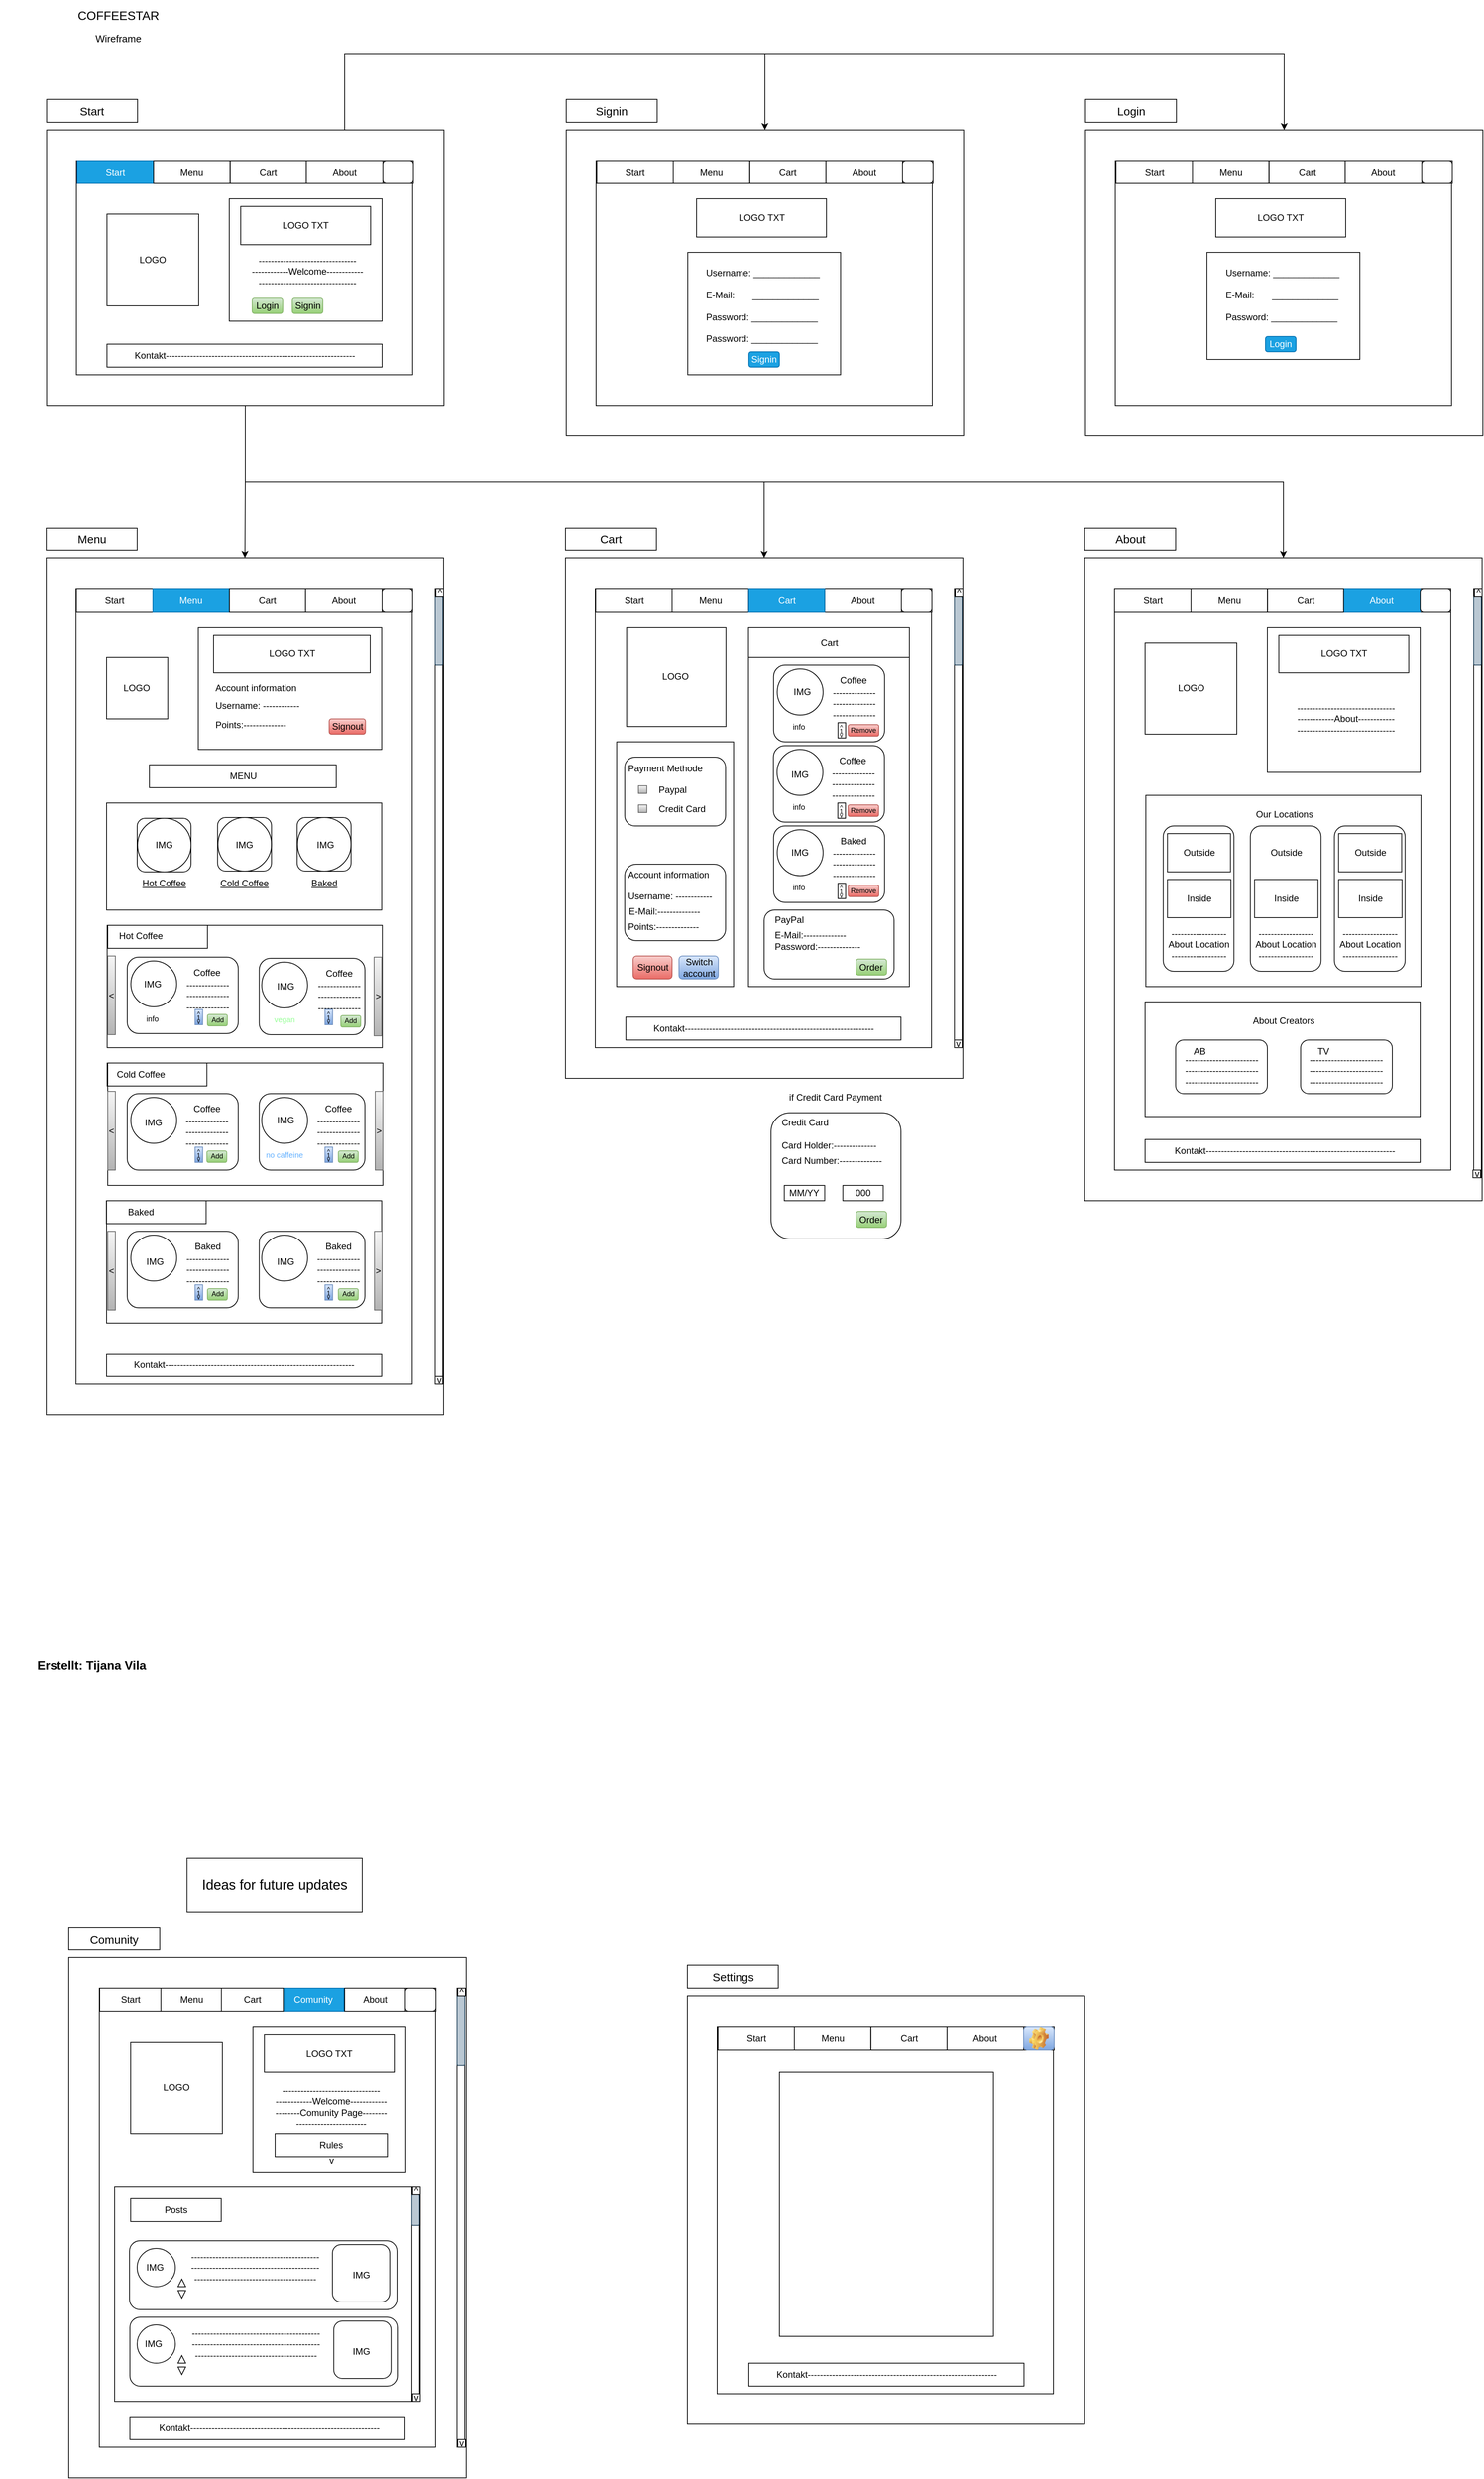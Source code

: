 <mxfile version="24.7.8">
  <diagram name="Seite-1" id="sV9cqVP-j2WePneBch82">
    <mxGraphModel dx="1350" dy="781" grid="1" gridSize="10" guides="1" tooltips="1" connect="1" arrows="1" fold="1" page="1" pageScale="1" pageWidth="827" pageHeight="1169" math="0" shadow="0">
      <root>
        <mxCell id="0" />
        <mxCell id="1" parent="0" />
        <mxCell id="x2TXDSleHzLHUjvk5ZYA-146" value="" style="rounded=0;whiteSpace=wrap;html=1;" parent="1" vertex="1">
          <mxGeometry x="618" y="2630" width="10" height="600" as="geometry" />
        </mxCell>
        <mxCell id="x2TXDSleHzLHUjvk5ZYA-1" value="&lt;font style=&quot;font-size: 16px;&quot;&gt;COFFEESTAR&lt;/font&gt;" style="text;html=1;align=center;verticalAlign=middle;whiteSpace=wrap;rounded=0;" parent="1" vertex="1">
          <mxGeometry x="60" y="30" width="230" height="40" as="geometry" />
        </mxCell>
        <mxCell id="x2TXDSleHzLHUjvk5ZYA-2" value="&lt;font style=&quot;font-size: 13px;&quot;&gt;Wireframe&lt;/font&gt;" style="text;html=1;align=center;verticalAlign=middle;whiteSpace=wrap;rounded=0;" parent="1" vertex="1">
          <mxGeometry x="105" y="60" width="140" height="40" as="geometry" />
        </mxCell>
        <mxCell id="x2TXDSleHzLHUjvk5ZYA-194" style="edgeStyle=orthogonalEdgeStyle;rounded=0;orthogonalLoop=1;jettySize=auto;html=1;exitX=0.75;exitY=0;exitDx=0;exitDy=0;entryX=0.5;entryY=0;entryDx=0;entryDy=0;" parent="1" source="x2TXDSleHzLHUjvk5ZYA-3" target="x2TXDSleHzLHUjvk5ZYA-152" edge="1">
          <mxGeometry relative="1" as="geometry">
            <Array as="points">
              <mxPoint x="471" y="100" />
              <mxPoint x="1021" y="100" />
            </Array>
          </mxGeometry>
        </mxCell>
        <mxCell id="x2TXDSleHzLHUjvk5ZYA-195" style="edgeStyle=orthogonalEdgeStyle;rounded=0;orthogonalLoop=1;jettySize=auto;html=1;exitX=0.75;exitY=0;exitDx=0;exitDy=0;entryX=0.5;entryY=0;entryDx=0;entryDy=0;" parent="1" source="x2TXDSleHzLHUjvk5ZYA-3" target="x2TXDSleHzLHUjvk5ZYA-173" edge="1">
          <mxGeometry relative="1" as="geometry">
            <Array as="points">
              <mxPoint x="471" y="100" />
              <mxPoint x="1700" y="100" />
            </Array>
          </mxGeometry>
        </mxCell>
        <mxCell id="x2TXDSleHzLHUjvk5ZYA-196" style="edgeStyle=orthogonalEdgeStyle;rounded=0;orthogonalLoop=1;jettySize=auto;html=1;exitX=0.5;exitY=1;exitDx=0;exitDy=0;entryX=0.5;entryY=0;entryDx=0;entryDy=0;" parent="1" source="x2TXDSleHzLHUjvk5ZYA-3" target="x2TXDSleHzLHUjvk5ZYA-4" edge="1">
          <mxGeometry relative="1" as="geometry" />
        </mxCell>
        <mxCell id="x2TXDSleHzLHUjvk5ZYA-198" style="edgeStyle=orthogonalEdgeStyle;rounded=0;orthogonalLoop=1;jettySize=auto;html=1;exitX=0.5;exitY=1;exitDx=0;exitDy=0;entryX=0.5;entryY=0;entryDx=0;entryDy=0;" parent="1" source="x2TXDSleHzLHUjvk5ZYA-3" target="x2TXDSleHzLHUjvk5ZYA-70" edge="1">
          <mxGeometry relative="1" as="geometry" />
        </mxCell>
        <mxCell id="NfcibBloVjEQ3jm_q4yt-1" style="edgeStyle=orthogonalEdgeStyle;rounded=0;orthogonalLoop=1;jettySize=auto;html=1;exitX=0.5;exitY=1;exitDx=0;exitDy=0;entryX=0.5;entryY=0;entryDx=0;entryDy=0;" edge="1" parent="1" source="x2TXDSleHzLHUjvk5ZYA-3" target="x2TXDSleHzLHUjvk5ZYA-331">
          <mxGeometry relative="1" as="geometry">
            <Array as="points">
              <mxPoint x="341" y="660" />
              <mxPoint x="1020" y="660" />
            </Array>
          </mxGeometry>
        </mxCell>
        <mxCell id="x2TXDSleHzLHUjvk5ZYA-3" value="" style="rounded=0;whiteSpace=wrap;html=1;fillColor=none;" parent="1" vertex="1">
          <mxGeometry x="81" y="200" width="520" height="360" as="geometry" />
        </mxCell>
        <mxCell id="x2TXDSleHzLHUjvk5ZYA-4" value="" style="rounded=0;whiteSpace=wrap;html=1;fillColor=none;" parent="1" vertex="1">
          <mxGeometry x="80.5" y="760" width="520" height="1120" as="geometry" />
        </mxCell>
        <mxCell id="x2TXDSleHzLHUjvk5ZYA-5" value="" style="rounded=0;whiteSpace=wrap;html=1;fillColor=none;" parent="1" vertex="1">
          <mxGeometry x="110" y="2590" width="520" height="680" as="geometry" />
        </mxCell>
        <mxCell id="x2TXDSleHzLHUjvk5ZYA-7" value="&lt;font style=&quot;font-size: 15px;&quot;&gt;Start&lt;/font&gt;" style="text;html=1;align=center;verticalAlign=middle;whiteSpace=wrap;rounded=0;strokeColor=default;fillColor=default;" parent="1" vertex="1">
          <mxGeometry x="81" y="160" width="119" height="30" as="geometry" />
        </mxCell>
        <mxCell id="x2TXDSleHzLHUjvk5ZYA-8" value="&lt;font style=&quot;font-size: 15px;&quot;&gt;Menu&lt;/font&gt;" style="text;html=1;align=center;verticalAlign=middle;whiteSpace=wrap;rounded=0;strokeColor=default;fillColor=default;" parent="1" vertex="1">
          <mxGeometry x="80.5" y="720" width="119" height="30" as="geometry" />
        </mxCell>
        <mxCell id="x2TXDSleHzLHUjvk5ZYA-9" value="&lt;font style=&quot;font-size: 15px;&quot;&gt;Comunity&lt;/font&gt;" style="text;html=1;align=center;verticalAlign=middle;whiteSpace=wrap;rounded=0;strokeColor=default;fillColor=default;" parent="1" vertex="1">
          <mxGeometry x="110" y="2550" width="119" height="30" as="geometry" />
        </mxCell>
        <mxCell id="x2TXDSleHzLHUjvk5ZYA-10" value="&lt;font style=&quot;font-size: 15px;&quot;&gt;About&lt;/font&gt;" style="text;html=1;align=center;verticalAlign=middle;whiteSpace=wrap;rounded=0;strokeColor=default;fillColor=default;" parent="1" vertex="1">
          <mxGeometry x="1439.5" y="720" width="119" height="30" as="geometry" />
        </mxCell>
        <mxCell id="x2TXDSleHzLHUjvk5ZYA-12" value="" style="rounded=0;whiteSpace=wrap;html=1;fillColor=none;" parent="1" vertex="1">
          <mxGeometry x="120" y="240" width="440" height="280" as="geometry" />
        </mxCell>
        <mxCell id="x2TXDSleHzLHUjvk5ZYA-13" value="" style="rounded=0;whiteSpace=wrap;html=1;fillStyle=cross-hatch;fillColor=#ffffff;gradientColor=none;" parent="1" vertex="1">
          <mxGeometry x="160" y="310" width="120" height="120" as="geometry" />
        </mxCell>
        <mxCell id="x2TXDSleHzLHUjvk5ZYA-15" value="" style="rounded=0;whiteSpace=wrap;html=1;" parent="1" vertex="1">
          <mxGeometry x="320" y="290" width="200" height="160" as="geometry" />
        </mxCell>
        <mxCell id="x2TXDSleHzLHUjvk5ZYA-16" value="LOGO TXT" style="rounded=0;whiteSpace=wrap;html=1;" parent="1" vertex="1">
          <mxGeometry x="335" y="300" width="170" height="50" as="geometry" />
        </mxCell>
        <mxCell id="x2TXDSleHzLHUjvk5ZYA-17" value="LOGO" style="text;html=1;align=center;verticalAlign=middle;whiteSpace=wrap;rounded=0;" parent="1" vertex="1">
          <mxGeometry x="190" y="355" width="60" height="30" as="geometry" />
        </mxCell>
        <mxCell id="x2TXDSleHzLHUjvk5ZYA-18" value="--------------------------------&lt;br&gt;------------Welcome------------&lt;br&gt;--------------------------------" style="text;html=1;align=center;verticalAlign=middle;whiteSpace=wrap;rounded=0;" parent="1" vertex="1">
          <mxGeometry x="335" y="350" width="175" height="70" as="geometry" />
        </mxCell>
        <mxCell id="x2TXDSleHzLHUjvk5ZYA-19" value="Login" style="rounded=1;whiteSpace=wrap;html=1;fillColor=#d5e8d4;gradientColor=#97d077;strokeColor=#82b366;" parent="1" vertex="1">
          <mxGeometry x="350" y="420" width="40" height="20" as="geometry" />
        </mxCell>
        <mxCell id="x2TXDSleHzLHUjvk5ZYA-20" value="Signin" style="rounded=1;whiteSpace=wrap;html=1;fillColor=#d5e8d4;gradientColor=#97d077;strokeColor=#82b366;" parent="1" vertex="1">
          <mxGeometry x="402.5" y="420" width="40" height="20" as="geometry" />
        </mxCell>
        <mxCell id="x2TXDSleHzLHUjvk5ZYA-31" value="" style="rounded=0;whiteSpace=wrap;html=1;" parent="1" vertex="1">
          <mxGeometry x="160" y="480" width="360" height="30" as="geometry" />
        </mxCell>
        <mxCell id="x2TXDSleHzLHUjvk5ZYA-32" value="Kontakt--------------------------------------------------------------" style="text;html=1;align=center;verticalAlign=middle;whiteSpace=wrap;rounded=0;" parent="1" vertex="1">
          <mxGeometry x="187.5" y="480" width="305" height="30" as="geometry" />
        </mxCell>
        <mxCell id="x2TXDSleHzLHUjvk5ZYA-40" value="" style="rounded=0;whiteSpace=wrap;html=1;fillColor=none;" parent="1" vertex="1">
          <mxGeometry x="119.5" y="800" width="440" height="1040" as="geometry" />
        </mxCell>
        <mxCell id="x2TXDSleHzLHUjvk5ZYA-41" value="" style="rounded=0;whiteSpace=wrap;html=1;fillStyle=cross-hatch;fillColor=#ffffff;gradientColor=none;" parent="1" vertex="1">
          <mxGeometry x="159.5" y="890" width="80" height="80" as="geometry" />
        </mxCell>
        <mxCell id="x2TXDSleHzLHUjvk5ZYA-42" value="" style="rounded=0;whiteSpace=wrap;html=1;" parent="1" vertex="1">
          <mxGeometry x="120" y="800" width="440" height="30" as="geometry" />
        </mxCell>
        <mxCell id="x2TXDSleHzLHUjvk5ZYA-43" value="" style="rounded=0;whiteSpace=wrap;html=1;align=left;" parent="1" vertex="1">
          <mxGeometry x="279.5" y="850" width="240" height="160" as="geometry" />
        </mxCell>
        <mxCell id="x2TXDSleHzLHUjvk5ZYA-44" value="LOGO TXT" style="rounded=0;whiteSpace=wrap;html=1;" parent="1" vertex="1">
          <mxGeometry x="299.5" y="860" width="205" height="50" as="geometry" />
        </mxCell>
        <mxCell id="x2TXDSleHzLHUjvk5ZYA-45" value="LOGO" style="text;html=1;align=center;verticalAlign=middle;whiteSpace=wrap;rounded=0;" parent="1" vertex="1">
          <mxGeometry x="169" y="915" width="60" height="30" as="geometry" />
        </mxCell>
        <mxCell id="x2TXDSleHzLHUjvk5ZYA-48" value="Signout" style="rounded=1;whiteSpace=wrap;html=1;fillColor=#f8cecc;gradientColor=#ea6b66;strokeColor=#b85450;" parent="1" vertex="1">
          <mxGeometry x="450.75" y="970" width="47.5" height="20" as="geometry" />
        </mxCell>
        <mxCell id="x2TXDSleHzLHUjvk5ZYA-49" value="About" style="rounded=0;whiteSpace=wrap;html=1;" parent="1" vertex="1">
          <mxGeometry x="419.75" y="800" width="100.25" height="30" as="geometry" />
        </mxCell>
        <mxCell id="x2TXDSleHzLHUjvk5ZYA-50" value="Start" style="rounded=0;whiteSpace=wrap;html=1;" parent="1" vertex="1">
          <mxGeometry x="120" y="800" width="100" height="30" as="geometry" />
        </mxCell>
        <mxCell id="x2TXDSleHzLHUjvk5ZYA-51" value="Menu" style="rounded=0;whiteSpace=wrap;html=1;fillColor=#1ba1e2;fontColor=#ffffff;strokeColor=#006EAF;" parent="1" vertex="1">
          <mxGeometry x="220" y="800" width="100" height="30" as="geometry" />
        </mxCell>
        <mxCell id="x2TXDSleHzLHUjvk5ZYA-53" value="" style="rounded=0;whiteSpace=wrap;html=1;" parent="1" vertex="1">
          <mxGeometry x="589.5" y="800" width="10" height="1040" as="geometry" />
        </mxCell>
        <mxCell id="x2TXDSleHzLHUjvk5ZYA-54" value="" style="rounded=1;whiteSpace=wrap;html=1;fillColor=#bac8d3;strokeColor=#23445d;" parent="1" vertex="1">
          <mxGeometry x="589.5" y="810" width="10" height="90" as="geometry" />
        </mxCell>
        <mxCell id="x2TXDSleHzLHUjvk5ZYA-55" value="^" style="rounded=0;whiteSpace=wrap;html=1;" parent="1" vertex="1">
          <mxGeometry x="590.5" y="800" width="10" height="10" as="geometry" />
        </mxCell>
        <mxCell id="x2TXDSleHzLHUjvk5ZYA-56" value="v" style="rounded=0;whiteSpace=wrap;html=1;" parent="1" vertex="1">
          <mxGeometry x="589.5" y="1830" width="10" height="10" as="geometry" />
        </mxCell>
        <mxCell id="x2TXDSleHzLHUjvk5ZYA-57" value="" style="rounded=0;whiteSpace=wrap;html=1;" parent="1" vertex="1">
          <mxGeometry x="159.5" y="1080" width="360" height="140" as="geometry" />
        </mxCell>
        <mxCell id="x2TXDSleHzLHUjvk5ZYA-58" value="" style="rounded=0;whiteSpace=wrap;html=1;" parent="1" vertex="1">
          <mxGeometry x="159.5" y="1800" width="360" height="30" as="geometry" />
        </mxCell>
        <mxCell id="x2TXDSleHzLHUjvk5ZYA-59" value="Kontakt--------------------------------------------------------------" style="text;html=1;align=center;verticalAlign=middle;whiteSpace=wrap;rounded=0;" parent="1" vertex="1">
          <mxGeometry x="187" y="1800" width="305" height="30" as="geometry" />
        </mxCell>
        <mxCell id="x2TXDSleHzLHUjvk5ZYA-67" value="Account information" style="text;html=1;align=left;verticalAlign=middle;whiteSpace=wrap;rounded=0;" parent="1" vertex="1">
          <mxGeometry x="299.5" y="915" width="130" height="30" as="geometry" />
        </mxCell>
        <mxCell id="x2TXDSleHzLHUjvk5ZYA-68" value="Username: ------------" style="text;html=1;align=left;verticalAlign=middle;whiteSpace=wrap;rounded=0;" parent="1" vertex="1">
          <mxGeometry x="299.5" y="940" width="177.5" height="25" as="geometry" />
        </mxCell>
        <mxCell id="x2TXDSleHzLHUjvk5ZYA-69" value="Points:--------------" style="text;html=1;align=left;verticalAlign=middle;whiteSpace=wrap;rounded=0;" parent="1" vertex="1">
          <mxGeometry x="299.5" y="965" width="120" height="25" as="geometry" />
        </mxCell>
        <mxCell id="x2TXDSleHzLHUjvk5ZYA-70" value="" style="rounded=0;whiteSpace=wrap;html=1;fillColor=none;" parent="1" vertex="1">
          <mxGeometry x="1439.5" y="760" width="520" height="840" as="geometry" />
        </mxCell>
        <mxCell id="x2TXDSleHzLHUjvk5ZYA-71" value="" style="rounded=0;whiteSpace=wrap;html=1;fillColor=none;" parent="1" vertex="1">
          <mxGeometry x="1478.5" y="800" width="440" height="760" as="geometry" />
        </mxCell>
        <mxCell id="x2TXDSleHzLHUjvk5ZYA-72" value="" style="rounded=0;whiteSpace=wrap;html=1;fillStyle=cross-hatch;fillColor=#ffffff;gradientColor=none;" parent="1" vertex="1">
          <mxGeometry x="1518.5" y="870" width="120" height="120" as="geometry" />
        </mxCell>
        <mxCell id="x2TXDSleHzLHUjvk5ZYA-74" value="" style="rounded=0;whiteSpace=wrap;html=1;" parent="1" vertex="1">
          <mxGeometry x="1678.5" y="850" width="200" height="190" as="geometry" />
        </mxCell>
        <mxCell id="x2TXDSleHzLHUjvk5ZYA-75" value="LOGO TXT" style="rounded=0;whiteSpace=wrap;html=1;" parent="1" vertex="1">
          <mxGeometry x="1693.5" y="860" width="170" height="50" as="geometry" />
        </mxCell>
        <mxCell id="x2TXDSleHzLHUjvk5ZYA-76" value="LOGO" style="text;html=1;align=center;verticalAlign=middle;whiteSpace=wrap;rounded=0;" parent="1" vertex="1">
          <mxGeometry x="1548.5" y="915" width="60" height="30" as="geometry" />
        </mxCell>
        <mxCell id="x2TXDSleHzLHUjvk5ZYA-77" value="--------------------------------&lt;br&gt;------------About------------&lt;br&gt;--------------------------------" style="text;html=1;align=center;verticalAlign=middle;whiteSpace=wrap;rounded=0;" parent="1" vertex="1">
          <mxGeometry x="1693.5" y="910" width="175" height="120" as="geometry" />
        </mxCell>
        <mxCell id="x2TXDSleHzLHUjvk5ZYA-84" value="" style="rounded=0;whiteSpace=wrap;html=1;" parent="1" vertex="1">
          <mxGeometry x="1948.5" y="800" width="10" height="770" as="geometry" />
        </mxCell>
        <mxCell id="x2TXDSleHzLHUjvk5ZYA-85" value="" style="rounded=1;whiteSpace=wrap;html=1;fillColor=#bac8d3;strokeColor=#23445d;" parent="1" vertex="1">
          <mxGeometry x="1948.5" y="810" width="10" height="90" as="geometry" />
        </mxCell>
        <mxCell id="x2TXDSleHzLHUjvk5ZYA-86" value="^" style="rounded=0;whiteSpace=wrap;html=1;" parent="1" vertex="1">
          <mxGeometry x="1949.5" y="800" width="10" height="10" as="geometry" />
        </mxCell>
        <mxCell id="x2TXDSleHzLHUjvk5ZYA-87" value="v" style="rounded=0;whiteSpace=wrap;html=1;" parent="1" vertex="1">
          <mxGeometry x="1947.5" y="1560" width="10" height="10" as="geometry" />
        </mxCell>
        <mxCell id="x2TXDSleHzLHUjvk5ZYA-88" value="" style="rounded=0;whiteSpace=wrap;html=1;" parent="1" vertex="1">
          <mxGeometry x="1518.5" y="1340" width="360" height="150" as="geometry" />
        </mxCell>
        <mxCell id="x2TXDSleHzLHUjvk5ZYA-89" value="" style="rounded=0;whiteSpace=wrap;html=1;" parent="1" vertex="1">
          <mxGeometry x="1518.5" y="1520" width="360" height="30" as="geometry" />
        </mxCell>
        <mxCell id="x2TXDSleHzLHUjvk5ZYA-90" value="Kontakt--------------------------------------------------------------" style="text;html=1;align=center;verticalAlign=middle;whiteSpace=wrap;rounded=0;" parent="1" vertex="1">
          <mxGeometry x="1548.75" y="1520" width="305" height="30" as="geometry" />
        </mxCell>
        <mxCell id="x2TXDSleHzLHUjvk5ZYA-91" value="" style="rounded=1;whiteSpace=wrap;html=1;" parent="1" vertex="1">
          <mxGeometry x="1558.5" y="1390" width="120" height="70" as="geometry" />
        </mxCell>
        <mxCell id="x2TXDSleHzLHUjvk5ZYA-92" value="" style="rounded=1;whiteSpace=wrap;html=1;" parent="1" vertex="1">
          <mxGeometry x="1722" y="1390" width="120" height="70" as="geometry" />
        </mxCell>
        <mxCell id="x2TXDSleHzLHUjvk5ZYA-93" value="About Creators" style="text;html=1;align=center;verticalAlign=middle;whiteSpace=wrap;rounded=0;" parent="1" vertex="1">
          <mxGeometry x="1629.5" y="1350" width="140" height="30" as="geometry" />
        </mxCell>
        <mxCell id="x2TXDSleHzLHUjvk5ZYA-94" value="AB" style="text;html=1;align=center;verticalAlign=middle;whiteSpace=wrap;rounded=0;" parent="1" vertex="1">
          <mxGeometry x="1559.5" y="1390" width="60" height="30" as="geometry" />
        </mxCell>
        <mxCell id="x2TXDSleHzLHUjvk5ZYA-95" value="TV" style="text;html=1;align=center;verticalAlign=middle;whiteSpace=wrap;rounded=0;" parent="1" vertex="1">
          <mxGeometry x="1722" y="1390" width="60" height="30" as="geometry" />
        </mxCell>
        <mxCell id="x2TXDSleHzLHUjvk5ZYA-96" value="------------------------&lt;br&gt;------------------------&lt;br&gt;------------------------" style="text;html=1;align=left;verticalAlign=middle;whiteSpace=wrap;rounded=0;" parent="1" vertex="1">
          <mxGeometry x="1568.5" y="1405" width="100" height="50" as="geometry" />
        </mxCell>
        <mxCell id="x2TXDSleHzLHUjvk5ZYA-98" value="" style="rounded=0;whiteSpace=wrap;html=1;" parent="1" vertex="1">
          <mxGeometry x="1519.5" y="1070" width="360" height="250" as="geometry" />
        </mxCell>
        <mxCell id="x2TXDSleHzLHUjvk5ZYA-99" value="Our Locations" style="text;html=1;align=center;verticalAlign=middle;whiteSpace=wrap;rounded=0;" parent="1" vertex="1">
          <mxGeometry x="1530.5" y="1080" width="340" height="30" as="geometry" />
        </mxCell>
        <mxCell id="x2TXDSleHzLHUjvk5ZYA-100" value="" style="rounded=1;whiteSpace=wrap;html=1;" parent="1" vertex="1">
          <mxGeometry x="1542.25" y="1110" width="92.5" height="190" as="geometry" />
        </mxCell>
        <mxCell id="x2TXDSleHzLHUjvk5ZYA-104" value="" style="rounded=0;whiteSpace=wrap;html=1;fillStyle=cross-hatch;fillColor=#ffffff;" parent="1" vertex="1">
          <mxGeometry x="1547.75" y="1120" width="82.5" height="50" as="geometry" />
        </mxCell>
        <mxCell id="x2TXDSleHzLHUjvk5ZYA-107" value="" style="rounded=0;whiteSpace=wrap;html=1;fillStyle=cross-hatch;fillColor=#ffffff;" parent="1" vertex="1">
          <mxGeometry x="1547.75" y="1180" width="83" height="50" as="geometry" />
        </mxCell>
        <mxCell id="x2TXDSleHzLHUjvk5ZYA-110" value="------------------&lt;br&gt;About Location&lt;br&gt;------------------" style="text;html=1;align=center;verticalAlign=middle;whiteSpace=wrap;rounded=0;" parent="1" vertex="1">
          <mxGeometry x="1541.5" y="1240" width="94" height="50" as="geometry" />
        </mxCell>
        <mxCell id="x2TXDSleHzLHUjvk5ZYA-112" value="Outside" style="text;html=1;align=center;verticalAlign=middle;whiteSpace=wrap;rounded=0;" parent="1" vertex="1">
          <mxGeometry x="1548.25" y="1130" width="82.5" height="30" as="geometry" />
        </mxCell>
        <mxCell id="x2TXDSleHzLHUjvk5ZYA-113" value="Inside" style="text;html=1;align=center;verticalAlign=middle;whiteSpace=wrap;rounded=0;" parent="1" vertex="1">
          <mxGeometry x="1548.25" y="1190" width="82.5" height="30" as="geometry" />
        </mxCell>
        <mxCell id="x2TXDSleHzLHUjvk5ZYA-115" value="" style="rounded=1;whiteSpace=wrap;html=1;" parent="1" vertex="1">
          <mxGeometry x="1656.25" y="1110" width="92.5" height="190" as="geometry" />
        </mxCell>
        <mxCell id="x2TXDSleHzLHUjvk5ZYA-116" value="" style="rounded=0;whiteSpace=wrap;html=1;fillStyle=cross-hatch;fillColor=#FFFFFF;strokeColor=#FFFFFF;" parent="1" vertex="1">
          <mxGeometry x="1661.75" y="1120" width="82.5" height="50" as="geometry" />
        </mxCell>
        <mxCell id="x2TXDSleHzLHUjvk5ZYA-117" value="" style="rounded=0;whiteSpace=wrap;html=1;fillColor=#ffffff;fillStyle=cross-hatch;" parent="1" vertex="1">
          <mxGeometry x="1661.75" y="1180" width="83" height="50" as="geometry" />
        </mxCell>
        <mxCell id="x2TXDSleHzLHUjvk5ZYA-118" value="------------------&lt;br&gt;About Location&lt;br&gt;------------------" style="text;html=1;align=center;verticalAlign=middle;whiteSpace=wrap;rounded=0;" parent="1" vertex="1">
          <mxGeometry x="1655.5" y="1240" width="94" height="50" as="geometry" />
        </mxCell>
        <mxCell id="x2TXDSleHzLHUjvk5ZYA-119" value="Outside" style="text;html=1;align=center;verticalAlign=middle;whiteSpace=wrap;rounded=0;" parent="1" vertex="1">
          <mxGeometry x="1662.25" y="1130" width="82.5" height="30" as="geometry" />
        </mxCell>
        <mxCell id="x2TXDSleHzLHUjvk5ZYA-120" value="Inside" style="text;html=1;align=center;verticalAlign=middle;whiteSpace=wrap;rounded=0;" parent="1" vertex="1">
          <mxGeometry x="1662.25" y="1190" width="82.5" height="30" as="geometry" />
        </mxCell>
        <mxCell id="x2TXDSleHzLHUjvk5ZYA-121" value="" style="rounded=1;whiteSpace=wrap;html=1;" parent="1" vertex="1">
          <mxGeometry x="1766.25" y="1110" width="92.5" height="190" as="geometry" />
        </mxCell>
        <mxCell id="x2TXDSleHzLHUjvk5ZYA-122" value="" style="rounded=0;whiteSpace=wrap;html=1;fillStyle=cross-hatch;fillColor=#ffffff;" parent="1" vertex="1">
          <mxGeometry x="1771.75" y="1120" width="82.5" height="50" as="geometry" />
        </mxCell>
        <mxCell id="x2TXDSleHzLHUjvk5ZYA-123" value="" style="rounded=0;whiteSpace=wrap;html=1;fillStyle=cross-hatch;fillColor=#FFFFFF;" parent="1" vertex="1">
          <mxGeometry x="1771.75" y="1180" width="83" height="50" as="geometry" />
        </mxCell>
        <mxCell id="x2TXDSleHzLHUjvk5ZYA-124" value="------------------&lt;br&gt;About Location&lt;br&gt;------------------" style="text;html=1;align=center;verticalAlign=middle;whiteSpace=wrap;rounded=0;" parent="1" vertex="1">
          <mxGeometry x="1765.5" y="1240" width="94" height="50" as="geometry" />
        </mxCell>
        <mxCell id="x2TXDSleHzLHUjvk5ZYA-125" value="Outside" style="text;html=1;align=center;verticalAlign=middle;whiteSpace=wrap;rounded=0;" parent="1" vertex="1">
          <mxGeometry x="1772.25" y="1130" width="82.5" height="30" as="geometry" />
        </mxCell>
        <mxCell id="x2TXDSleHzLHUjvk5ZYA-126" value="Inside" style="text;html=1;align=center;verticalAlign=middle;whiteSpace=wrap;rounded=0;" parent="1" vertex="1">
          <mxGeometry x="1772.25" y="1190" width="82.5" height="30" as="geometry" />
        </mxCell>
        <mxCell id="x2TXDSleHzLHUjvk5ZYA-127" value="------------------------&lt;br&gt;------------------------&lt;br&gt;------------------------" style="text;html=1;align=left;verticalAlign=middle;whiteSpace=wrap;rounded=0;" parent="1" vertex="1">
          <mxGeometry x="1732" y="1405" width="100" height="50" as="geometry" />
        </mxCell>
        <mxCell id="x2TXDSleHzLHUjvk5ZYA-128" value="" style="rounded=0;whiteSpace=wrap;html=1;fillColor=none;" parent="1" vertex="1">
          <mxGeometry x="150" y="2630" width="440" height="600" as="geometry" />
        </mxCell>
        <mxCell id="x2TXDSleHzLHUjvk5ZYA-134" value="" style="rounded=0;whiteSpace=wrap;html=1;fillStyle=cross-hatch;fillColor=#ffffff;gradientColor=none;" parent="1" vertex="1">
          <mxGeometry x="191" y="2700" width="120" height="120" as="geometry" />
        </mxCell>
        <mxCell id="x2TXDSleHzLHUjvk5ZYA-135" value="" style="rounded=0;whiteSpace=wrap;html=1;" parent="1" vertex="1">
          <mxGeometry x="351" y="2680" width="200" height="190" as="geometry" />
        </mxCell>
        <mxCell id="x2TXDSleHzLHUjvk5ZYA-136" value="LOGO TXT" style="rounded=0;whiteSpace=wrap;html=1;" parent="1" vertex="1">
          <mxGeometry x="366" y="2690" width="170" height="50" as="geometry" />
        </mxCell>
        <mxCell id="x2TXDSleHzLHUjvk5ZYA-137" value="LOGO" style="text;html=1;align=center;verticalAlign=middle;whiteSpace=wrap;rounded=0;" parent="1" vertex="1">
          <mxGeometry x="221" y="2745" width="60" height="30" as="geometry" />
        </mxCell>
        <mxCell id="x2TXDSleHzLHUjvk5ZYA-138" value="--------------------------------&lt;br&gt;------------Welcome------------&lt;br&gt;--------Comunity Page--------&lt;br&gt;-----------------------" style="text;html=1;align=center;verticalAlign=middle;whiteSpace=wrap;rounded=0;" parent="1" vertex="1">
          <mxGeometry x="366" y="2740" width="175" height="90" as="geometry" />
        </mxCell>
        <mxCell id="x2TXDSleHzLHUjvk5ZYA-139" value="Rules" style="rounded=0;whiteSpace=wrap;html=1;" parent="1" vertex="1">
          <mxGeometry x="380" y="2820" width="147" height="30" as="geometry" />
        </mxCell>
        <mxCell id="x2TXDSleHzLHUjvk5ZYA-140" value="v" style="text;html=1;align=center;verticalAlign=middle;whiteSpace=wrap;rounded=0;" parent="1" vertex="1">
          <mxGeometry x="423.5" y="2840" width="60" height="30" as="geometry" />
        </mxCell>
        <mxCell id="x2TXDSleHzLHUjvk5ZYA-142" value="" style="rounded=0;whiteSpace=wrap;html=1;" parent="1" vertex="1">
          <mxGeometry x="170" y="2890" width="400" height="280" as="geometry" />
        </mxCell>
        <mxCell id="x2TXDSleHzLHUjvk5ZYA-143" value="v" style="rounded=0;whiteSpace=wrap;html=1;" parent="1" vertex="1">
          <mxGeometry x="619" y="3220" width="10" height="10" as="geometry" />
        </mxCell>
        <mxCell id="x2TXDSleHzLHUjvk5ZYA-144" value="" style="rounded=0;whiteSpace=wrap;html=1;" parent="1" vertex="1">
          <mxGeometry x="190" y="3190" width="360" height="30" as="geometry" />
        </mxCell>
        <mxCell id="x2TXDSleHzLHUjvk5ZYA-145" value="Kontakt--------------------------------------------------------------" style="text;html=1;align=center;verticalAlign=middle;whiteSpace=wrap;rounded=0;" parent="1" vertex="1">
          <mxGeometry x="220.25" y="3190" width="305" height="30" as="geometry" />
        </mxCell>
        <mxCell id="x2TXDSleHzLHUjvk5ZYA-147" value="" style="rounded=1;whiteSpace=wrap;html=1;fillColor=#bac8d3;strokeColor=#23445d;" parent="1" vertex="1">
          <mxGeometry x="618" y="2640" width="10" height="90" as="geometry" />
        </mxCell>
        <mxCell id="x2TXDSleHzLHUjvk5ZYA-148" value="^" style="rounded=0;whiteSpace=wrap;html=1;" parent="1" vertex="1">
          <mxGeometry x="619" y="2630" width="10" height="10" as="geometry" />
        </mxCell>
        <mxCell id="x2TXDSleHzLHUjvk5ZYA-152" value="" style="rounded=0;whiteSpace=wrap;html=1;fillColor=none;" parent="1" vertex="1">
          <mxGeometry x="761" y="200" width="520" height="400" as="geometry" />
        </mxCell>
        <mxCell id="x2TXDSleHzLHUjvk5ZYA-153" value="&lt;font style=&quot;font-size: 15px;&quot;&gt;Signin&lt;/font&gt;" style="text;html=1;align=center;verticalAlign=middle;whiteSpace=wrap;rounded=0;strokeColor=default;fillColor=default;" parent="1" vertex="1">
          <mxGeometry x="761" y="160" width="119" height="30" as="geometry" />
        </mxCell>
        <mxCell id="x2TXDSleHzLHUjvk5ZYA-154" value="" style="rounded=0;whiteSpace=wrap;html=1;fillColor=none;" parent="1" vertex="1">
          <mxGeometry x="800" y="240" width="440" height="320" as="geometry" />
        </mxCell>
        <mxCell id="x2TXDSleHzLHUjvk5ZYA-157" value="" style="rounded=0;whiteSpace=wrap;html=1;" parent="1" vertex="1">
          <mxGeometry x="920" y="360" width="200" height="160" as="geometry" />
        </mxCell>
        <mxCell id="x2TXDSleHzLHUjvk5ZYA-169" value="Username: _____________&lt;br&gt;&lt;br&gt;E-Mail:&amp;nbsp; &amp;nbsp; &amp;nbsp; &amp;nbsp;_____________&lt;br&gt;&lt;br&gt;Password: _____________&lt;br&gt;&lt;br&gt;Password: _____________" style="text;html=1;align=left;verticalAlign=top;whiteSpace=wrap;rounded=0;spacing=5;" parent="1" vertex="1">
          <mxGeometry x="939" y="370" width="160" height="120" as="geometry" />
        </mxCell>
        <mxCell id="x2TXDSleHzLHUjvk5ZYA-171" value="Signin" style="rounded=1;whiteSpace=wrap;html=1;fillColor=#1ba1e2;fontColor=#ffffff;strokeColor=#006EAF;" parent="1" vertex="1">
          <mxGeometry x="1000" y="490" width="40" height="20" as="geometry" />
        </mxCell>
        <mxCell id="x2TXDSleHzLHUjvk5ZYA-172" value="LOGO TXT" style="rounded=0;whiteSpace=wrap;html=1;" parent="1" vertex="1">
          <mxGeometry x="931.5" y="290" width="170" height="50" as="geometry" />
        </mxCell>
        <mxCell id="x2TXDSleHzLHUjvk5ZYA-173" value="" style="rounded=0;whiteSpace=wrap;html=1;fillColor=none;" parent="1" vertex="1">
          <mxGeometry x="1440.5" y="200" width="520" height="400" as="geometry" />
        </mxCell>
        <mxCell id="x2TXDSleHzLHUjvk5ZYA-174" value="&lt;font style=&quot;font-size: 15px;&quot;&gt;Login&lt;/font&gt;" style="text;html=1;align=center;verticalAlign=middle;whiteSpace=wrap;rounded=0;strokeColor=default;fillColor=default;" parent="1" vertex="1">
          <mxGeometry x="1440.5" y="160" width="119" height="30" as="geometry" />
        </mxCell>
        <mxCell id="x2TXDSleHzLHUjvk5ZYA-175" value="" style="rounded=0;whiteSpace=wrap;html=1;fillColor=none;" parent="1" vertex="1">
          <mxGeometry x="1479.5" y="240" width="440" height="320" as="geometry" />
        </mxCell>
        <mxCell id="x2TXDSleHzLHUjvk5ZYA-177" value="" style="rounded=0;whiteSpace=wrap;html=1;" parent="1" vertex="1">
          <mxGeometry x="1599.5" y="360" width="200" height="140" as="geometry" />
        </mxCell>
        <mxCell id="x2TXDSleHzLHUjvk5ZYA-184" value="Username: _____________&lt;br&gt;&lt;br&gt;E-Mail:&amp;nbsp; &amp;nbsp; &amp;nbsp; &amp;nbsp;_____________&lt;br&gt;&lt;br&gt;Password: _____________" style="text;html=1;align=left;verticalAlign=top;whiteSpace=wrap;rounded=0;spacing=5;" parent="1" vertex="1">
          <mxGeometry x="1618.5" y="370" width="160" height="100" as="geometry" />
        </mxCell>
        <mxCell id="x2TXDSleHzLHUjvk5ZYA-185" value="Login" style="rounded=1;whiteSpace=wrap;html=1;fillColor=#1ba1e2;fontColor=#ffffff;strokeColor=#006EAF;" parent="1" vertex="1">
          <mxGeometry x="1676" y="470" width="40" height="20" as="geometry" />
        </mxCell>
        <mxCell id="x2TXDSleHzLHUjvk5ZYA-186" value="LOGO TXT" style="rounded=0;whiteSpace=wrap;html=1;" parent="1" vertex="1">
          <mxGeometry x="1611" y="290" width="170" height="50" as="geometry" />
        </mxCell>
        <mxCell id="x2TXDSleHzLHUjvk5ZYA-187" value="" style="rounded=1;whiteSpace=wrap;html=1;" parent="1" vertex="1">
          <mxGeometry x="408.88" y="1099" width="70.5" height="70" as="geometry" />
        </mxCell>
        <mxCell id="x2TXDSleHzLHUjvk5ZYA-192" value="Hot Coffee" style="text;html=1;align=center;verticalAlign=middle;whiteSpace=wrap;rounded=0;fontStyle=4" parent="1" vertex="1">
          <mxGeometry x="204.75" y="1170" width="60" height="30" as="geometry" />
        </mxCell>
        <mxCell id="x2TXDSleHzLHUjvk5ZYA-193" value="Cold Coffee" style="text;html=1;align=center;verticalAlign=middle;whiteSpace=wrap;rounded=0;fontStyle=4" parent="1" vertex="1">
          <mxGeometry x="304.5" y="1170" width="70" height="30" as="geometry" />
        </mxCell>
        <mxCell id="x2TXDSleHzLHUjvk5ZYA-199" value="" style="rounded=0;whiteSpace=wrap;html=1;" parent="1" vertex="1">
          <mxGeometry x="559" y="2890" width="10" height="280" as="geometry" />
        </mxCell>
        <mxCell id="x2TXDSleHzLHUjvk5ZYA-200" value="" style="rounded=1;whiteSpace=wrap;html=1;fillColor=#bac8d3;strokeColor=#23445d;" parent="1" vertex="1">
          <mxGeometry x="559" y="2900" width="10" height="40" as="geometry" />
        </mxCell>
        <mxCell id="x2TXDSleHzLHUjvk5ZYA-201" value="^" style="rounded=0;whiteSpace=wrap;html=1;" parent="1" vertex="1">
          <mxGeometry x="560" y="2890" width="10" height="10" as="geometry" />
        </mxCell>
        <mxCell id="x2TXDSleHzLHUjvk5ZYA-202" value="v" style="rounded=0;whiteSpace=wrap;html=1;" parent="1" vertex="1">
          <mxGeometry x="560" y="3160" width="10" height="10" as="geometry" />
        </mxCell>
        <mxCell id="x2TXDSleHzLHUjvk5ZYA-203" value="Posts" style="text;html=1;align=center;verticalAlign=middle;whiteSpace=wrap;rounded=0;strokeColor=default;" parent="1" vertex="1">
          <mxGeometry x="191" y="2905" width="118.5" height="30" as="geometry" />
        </mxCell>
        <mxCell id="x2TXDSleHzLHUjvk5ZYA-204" value="" style="rounded=1;whiteSpace=wrap;html=1;" parent="1" vertex="1">
          <mxGeometry x="189.5" y="2960" width="350" height="90" as="geometry" />
        </mxCell>
        <mxCell id="x2TXDSleHzLHUjvk5ZYA-205" value="" style="rounded=1;whiteSpace=wrap;html=1;" parent="1" vertex="1">
          <mxGeometry x="190" y="3060" width="350" height="90" as="geometry" />
        </mxCell>
        <mxCell id="x2TXDSleHzLHUjvk5ZYA-206" value="" style="ellipse;whiteSpace=wrap;html=1;aspect=fixed;fillStyle=cross-hatch;fillColor=#FFFFFF;" parent="1" vertex="1">
          <mxGeometry x="199.5" y="2970" width="50" height="50" as="geometry" />
        </mxCell>
        <mxCell id="x2TXDSleHzLHUjvk5ZYA-208" value="" style="ellipse;whiteSpace=wrap;html=1;aspect=fixed;fillStyle=cross-hatch;fillColor=#FFFFFF;" parent="1" vertex="1">
          <mxGeometry x="199.5" y="3070" width="50" height="50" as="geometry" />
        </mxCell>
        <mxCell id="x2TXDSleHzLHUjvk5ZYA-210" value="Baked" style="text;html=1;align=center;verticalAlign=middle;whiteSpace=wrap;rounded=0;fontStyle=4" parent="1" vertex="1">
          <mxGeometry x="415.5" y="1170" width="57.25" height="30" as="geometry" />
        </mxCell>
        <mxCell id="x2TXDSleHzLHUjvk5ZYA-211" value="Cart" style="rounded=0;whiteSpace=wrap;html=1;" parent="1" vertex="1">
          <mxGeometry x="320.25" y="800" width="99.5" height="30" as="geometry" />
        </mxCell>
        <mxCell id="x2TXDSleHzLHUjvk5ZYA-212" value="" style="rounded=1;whiteSpace=wrap;html=1;fillStyle=cross-hatch;fillColor=#FFFFFF;" parent="1" vertex="1">
          <mxGeometry x="520" y="800" width="40" height="30" as="geometry" />
        </mxCell>
        <mxCell id="x2TXDSleHzLHUjvk5ZYA-213" value="" style="rounded=0;whiteSpace=wrap;html=1;" parent="1" vertex="1">
          <mxGeometry x="150.5" y="2630" width="440" height="30" as="geometry" />
        </mxCell>
        <mxCell id="x2TXDSleHzLHUjvk5ZYA-214" value="About" style="rounded=0;whiteSpace=wrap;html=1;" parent="1" vertex="1">
          <mxGeometry x="471" y="2630" width="79.5" height="30" as="geometry" />
        </mxCell>
        <mxCell id="x2TXDSleHzLHUjvk5ZYA-215" value="Start" style="rounded=0;whiteSpace=wrap;html=1;" parent="1" vertex="1">
          <mxGeometry x="150.5" y="2630" width="80" height="30" as="geometry" />
        </mxCell>
        <mxCell id="x2TXDSleHzLHUjvk5ZYA-216" value="Menu" style="rounded=0;whiteSpace=wrap;html=1;" parent="1" vertex="1">
          <mxGeometry x="230.5" y="2630" width="80" height="30" as="geometry" />
        </mxCell>
        <mxCell id="x2TXDSleHzLHUjvk5ZYA-217" value="Comunity" style="rounded=0;whiteSpace=wrap;html=1;fillColor=#1ba1e2;fontColor=#ffffff;strokeColor=#006EAF;" parent="1" vertex="1">
          <mxGeometry x="390" y="2630" width="80" height="30" as="geometry" />
        </mxCell>
        <mxCell id="x2TXDSleHzLHUjvk5ZYA-218" value="Cart" style="rounded=0;whiteSpace=wrap;html=1;" parent="1" vertex="1">
          <mxGeometry x="309.75" y="2630" width="81.01" height="30" as="geometry" />
        </mxCell>
        <mxCell id="x2TXDSleHzLHUjvk5ZYA-219" value="" style="rounded=1;whiteSpace=wrap;html=1;fillStyle=cross-hatch;fillColor=#FFFFFF;" parent="1" vertex="1">
          <mxGeometry x="550.5" y="2630" width="40" height="30" as="geometry" />
        </mxCell>
        <mxCell id="x2TXDSleHzLHUjvk5ZYA-248" value="" style="rounded=0;whiteSpace=wrap;html=1;" parent="1" vertex="1">
          <mxGeometry x="160.25" y="1240" width="360" height="160" as="geometry" />
        </mxCell>
        <mxCell id="x2TXDSleHzLHUjvk5ZYA-249" value="MENU" style="text;html=1;align=center;verticalAlign=middle;whiteSpace=wrap;rounded=0;strokeColor=default;fillColor=default;" parent="1" vertex="1">
          <mxGeometry x="215.5" y="1030" width="244.5" height="30" as="geometry" />
        </mxCell>
        <mxCell id="x2TXDSleHzLHUjvk5ZYA-253" value="" style="ellipse;whiteSpace=wrap;html=1;aspect=fixed;fillStyle=cross-hatch;fillColor=#FFFFFF;" parent="1" vertex="1">
          <mxGeometry x="409.38" y="1099" width="70" height="70" as="geometry" />
        </mxCell>
        <mxCell id="x2TXDSleHzLHUjvk5ZYA-254" value="" style="rounded=1;whiteSpace=wrap;html=1;" parent="1" vertex="1">
          <mxGeometry x="304.75" y="1099" width="70.5" height="70" as="geometry" />
        </mxCell>
        <mxCell id="x2TXDSleHzLHUjvk5ZYA-255" value="" style="ellipse;whiteSpace=wrap;html=1;aspect=fixed;fillStyle=cross-hatch;fillColor=#FFFFFF;" parent="1" vertex="1">
          <mxGeometry x="305.25" y="1099" width="70" height="70" as="geometry" />
        </mxCell>
        <mxCell id="x2TXDSleHzLHUjvk5ZYA-256" value="" style="rounded=1;whiteSpace=wrap;html=1;" parent="1" vertex="1">
          <mxGeometry x="199.5" y="1100" width="70.5" height="70" as="geometry" />
        </mxCell>
        <mxCell id="x2TXDSleHzLHUjvk5ZYA-257" value="" style="ellipse;whiteSpace=wrap;html=1;aspect=fixed;fillStyle=cross-hatch;fillColor=#FFFFFF;" parent="1" vertex="1">
          <mxGeometry x="200" y="1100" width="70" height="70" as="geometry" />
        </mxCell>
        <mxCell id="x2TXDSleHzLHUjvk5ZYA-258" value="Hot Coffee" style="text;html=1;align=center;verticalAlign=middle;whiteSpace=wrap;rounded=0;" parent="1" vertex="1">
          <mxGeometry x="169" y="1239" width="71" height="30" as="geometry" />
        </mxCell>
        <mxCell id="x2TXDSleHzLHUjvk5ZYA-259" value="" style="rounded=1;whiteSpace=wrap;html=1;" parent="1" vertex="1">
          <mxGeometry x="186.5" y="1281.5" width="145.25" height="100" as="geometry" />
        </mxCell>
        <mxCell id="x2TXDSleHzLHUjvk5ZYA-260" value="" style="rounded=1;whiteSpace=wrap;html=1;" parent="1" vertex="1">
          <mxGeometry x="359.25" y="1283" width="138.25" height="100" as="geometry" />
        </mxCell>
        <mxCell id="x2TXDSleHzLHUjvk5ZYA-261" value="" style="ellipse;whiteSpace=wrap;html=1;aspect=fixed;fillStyle=cross-hatch;fillColor=#FFFFFF;" parent="1" vertex="1">
          <mxGeometry x="191.25" y="1286.5" width="60" height="60" as="geometry" />
        </mxCell>
        <mxCell id="x2TXDSleHzLHUjvk5ZYA-262" value="--------------&lt;br&gt;--------------&lt;br&gt;--------------" style="text;html=1;align=center;verticalAlign=middle;whiteSpace=wrap;rounded=0;" parent="1" vertex="1">
          <mxGeometry x="256.75" y="1301.5" width="69.5" height="60" as="geometry" />
        </mxCell>
        <mxCell id="x2TXDSleHzLHUjvk5ZYA-263" value="Coffee" style="text;html=1;align=center;verticalAlign=middle;whiteSpace=wrap;rounded=0;" parent="1" vertex="1">
          <mxGeometry x="260.75" y="1286.5" width="60" height="30" as="geometry" />
        </mxCell>
        <mxCell id="x2TXDSleHzLHUjvk5ZYA-264" value="" style="ellipse;whiteSpace=wrap;html=1;aspect=fixed;fillStyle=cross-hatch;fillColor=#FFFFFF;" parent="1" vertex="1">
          <mxGeometry x="362.5" y="1288" width="60" height="60" as="geometry" />
        </mxCell>
        <mxCell id="x2TXDSleHzLHUjvk5ZYA-265" value="--------------&lt;br&gt;--------------&lt;br&gt;--------------" style="text;html=1;align=center;verticalAlign=middle;whiteSpace=wrap;rounded=0;" parent="1" vertex="1">
          <mxGeometry x="428.75" y="1303" width="69.5" height="60" as="geometry" />
        </mxCell>
        <mxCell id="x2TXDSleHzLHUjvk5ZYA-266" value="Coffee" style="text;html=1;align=center;verticalAlign=middle;whiteSpace=wrap;rounded=0;" parent="1" vertex="1">
          <mxGeometry x="433.5" y="1288" width="60" height="30" as="geometry" />
        </mxCell>
        <mxCell id="x2TXDSleHzLHUjvk5ZYA-267" value="&lt;font color=&quot;#99ff99&quot; style=&quot;font-size: 10px;&quot;&gt;vegan&lt;/font&gt;" style="text;html=1;align=center;verticalAlign=middle;whiteSpace=wrap;rounded=0;" parent="1" vertex="1">
          <mxGeometry x="364.12" y="1353" width="56.75" height="20" as="geometry" />
        </mxCell>
        <mxCell id="x2TXDSleHzLHUjvk5ZYA-268" value="" style="rounded=0;whiteSpace=wrap;html=1;" parent="1" vertex="1">
          <mxGeometry x="161" y="1420" width="360" height="160" as="geometry" />
        </mxCell>
        <mxCell id="x2TXDSleHzLHUjvk5ZYA-269" value="Cold Coffee" style="text;html=1;align=center;verticalAlign=middle;whiteSpace=wrap;rounded=0;" parent="1" vertex="1">
          <mxGeometry x="169" y="1420" width="71" height="30" as="geometry" />
        </mxCell>
        <mxCell id="x2TXDSleHzLHUjvk5ZYA-270" value="" style="rounded=1;whiteSpace=wrap;html=1;" parent="1" vertex="1">
          <mxGeometry x="186.5" y="1460" width="145.25" height="100" as="geometry" />
        </mxCell>
        <mxCell id="x2TXDSleHzLHUjvk5ZYA-271" value="" style="rounded=1;whiteSpace=wrap;html=1;" parent="1" vertex="1">
          <mxGeometry x="359.25" y="1460" width="138.25" height="100" as="geometry" />
        </mxCell>
        <mxCell id="x2TXDSleHzLHUjvk5ZYA-272" value="" style="ellipse;whiteSpace=wrap;html=1;aspect=fixed;fillStyle=cross-hatch;fillColor=#FFFFFF;" parent="1" vertex="1">
          <mxGeometry x="191.25" y="1465" width="60" height="60" as="geometry" />
        </mxCell>
        <mxCell id="x2TXDSleHzLHUjvk5ZYA-273" value="--------------&lt;br&gt;--------------&lt;br&gt;--------------" style="text;html=1;align=center;verticalAlign=middle;whiteSpace=wrap;rounded=0;" parent="1" vertex="1">
          <mxGeometry x="256" y="1480" width="69.5" height="60" as="geometry" />
        </mxCell>
        <mxCell id="x2TXDSleHzLHUjvk5ZYA-274" value="Coffee" style="text;html=1;align=center;verticalAlign=middle;whiteSpace=wrap;rounded=0;" parent="1" vertex="1">
          <mxGeometry x="260.75" y="1465" width="60" height="30" as="geometry" />
        </mxCell>
        <mxCell id="x2TXDSleHzLHUjvk5ZYA-275" value="" style="ellipse;whiteSpace=wrap;html=1;aspect=fixed;fillStyle=cross-hatch;fillColor=#FFFFFF;" parent="1" vertex="1">
          <mxGeometry x="362.5" y="1465" width="60" height="60" as="geometry" />
        </mxCell>
        <mxCell id="x2TXDSleHzLHUjvk5ZYA-276" value="--------------&lt;br&gt;--------------&lt;br&gt;--------------" style="text;html=1;align=center;verticalAlign=middle;whiteSpace=wrap;rounded=0;" parent="1" vertex="1">
          <mxGeometry x="428" y="1480" width="69.5" height="60" as="geometry" />
        </mxCell>
        <mxCell id="x2TXDSleHzLHUjvk5ZYA-277" value="Coffee" style="text;html=1;align=center;verticalAlign=middle;whiteSpace=wrap;rounded=0;" parent="1" vertex="1">
          <mxGeometry x="432.75" y="1465" width="60" height="30" as="geometry" />
        </mxCell>
        <mxCell id="x2TXDSleHzLHUjvk5ZYA-278" value="&lt;font color=&quot;#66b2ff&quot; style=&quot;font-size: 10px;&quot;&gt;no caffeine&lt;/font&gt;" style="text;html=1;align=center;verticalAlign=middle;whiteSpace=wrap;rounded=0;" parent="1" vertex="1">
          <mxGeometry x="364.12" y="1530" width="56.75" height="20" as="geometry" />
        </mxCell>
        <mxCell id="x2TXDSleHzLHUjvk5ZYA-279" value="" style="rounded=0;whiteSpace=wrap;html=1;" parent="1" vertex="1">
          <mxGeometry x="159.5" y="1600" width="360" height="160" as="geometry" />
        </mxCell>
        <mxCell id="x2TXDSleHzLHUjvk5ZYA-280" value="Baked" style="text;html=1;align=center;verticalAlign=middle;whiteSpace=wrap;rounded=0;" parent="1" vertex="1">
          <mxGeometry x="169" y="1600" width="71" height="30" as="geometry" />
        </mxCell>
        <mxCell id="x2TXDSleHzLHUjvk5ZYA-281" value="" style="rounded=1;whiteSpace=wrap;html=1;" parent="1" vertex="1">
          <mxGeometry x="186.5" y="1640" width="145.25" height="100" as="geometry" />
        </mxCell>
        <mxCell id="x2TXDSleHzLHUjvk5ZYA-282" value="" style="rounded=1;whiteSpace=wrap;html=1;" parent="1" vertex="1">
          <mxGeometry x="359.25" y="1640" width="138.25" height="100" as="geometry" />
        </mxCell>
        <mxCell id="x2TXDSleHzLHUjvk5ZYA-283" value="" style="ellipse;whiteSpace=wrap;html=1;aspect=fixed;fillStyle=cross-hatch;fillColor=#FFFFFF;" parent="1" vertex="1">
          <mxGeometry x="191.25" y="1645" width="60" height="60" as="geometry" />
        </mxCell>
        <mxCell id="x2TXDSleHzLHUjvk5ZYA-284" value="--------------&lt;br&gt;--------------&lt;br&gt;--------------" style="text;html=1;align=center;verticalAlign=middle;whiteSpace=wrap;rounded=0;" parent="1" vertex="1">
          <mxGeometry x="256.5" y="1660" width="69.5" height="60" as="geometry" />
        </mxCell>
        <mxCell id="x2TXDSleHzLHUjvk5ZYA-285" value="Baked" style="text;html=1;align=center;verticalAlign=middle;whiteSpace=wrap;rounded=0;" parent="1" vertex="1">
          <mxGeometry x="261.5" y="1645" width="60" height="30" as="geometry" />
        </mxCell>
        <mxCell id="x2TXDSleHzLHUjvk5ZYA-286" value="" style="ellipse;whiteSpace=wrap;html=1;aspect=fixed;fillStyle=cross-hatch;fillColor=#FFFFFF;" parent="1" vertex="1">
          <mxGeometry x="362.5" y="1645" width="60" height="60" as="geometry" />
        </mxCell>
        <mxCell id="x2TXDSleHzLHUjvk5ZYA-287" value="--------------&lt;br&gt;--------------&lt;br&gt;--------------" style="text;html=1;align=center;verticalAlign=middle;whiteSpace=wrap;rounded=0;" parent="1" vertex="1">
          <mxGeometry x="428" y="1660" width="69.5" height="60" as="geometry" />
        </mxCell>
        <mxCell id="x2TXDSleHzLHUjvk5ZYA-288" value="Baked" style="text;html=1;align=center;verticalAlign=middle;whiteSpace=wrap;rounded=0;" parent="1" vertex="1">
          <mxGeometry x="432.75" y="1645" width="60" height="30" as="geometry" />
        </mxCell>
        <mxCell id="x2TXDSleHzLHUjvk5ZYA-291" value="&lt;font style=&quot;font-size: 10px;&quot;&gt;info&lt;/font&gt;" style="text;html=1;align=center;verticalAlign=middle;whiteSpace=wrap;rounded=0;" parent="1" vertex="1">
          <mxGeometry x="191.25" y="1351.5" width="56.75" height="20" as="geometry" />
        </mxCell>
        <mxCell id="x2TXDSleHzLHUjvk5ZYA-292" value="&lt;font style=&quot;font-size: 9px;&quot;&gt;Add&lt;/font&gt;" style="rounded=1;whiteSpace=wrap;html=1;align=center;verticalAlign=bottom;fillColor=#d5e8d4;gradientColor=#97d077;strokeColor=#82b366;" parent="1" vertex="1">
          <mxGeometry x="466" y="1358" width="26" height="15" as="geometry" />
        </mxCell>
        <mxCell id="x2TXDSleHzLHUjvk5ZYA-300" value="&lt;font style=&quot;font-size: 9px;&quot;&gt;Add&lt;/font&gt;" style="rounded=1;whiteSpace=wrap;html=1;align=center;verticalAlign=bottom;fillColor=#d5e8d4;gradientColor=#97d077;strokeColor=#82b366;" parent="1" vertex="1">
          <mxGeometry x="291.5" y="1356.5" width="26" height="15" as="geometry" />
        </mxCell>
        <mxCell id="x2TXDSleHzLHUjvk5ZYA-306" value="&lt;font style=&quot;font-size: 9px;&quot;&gt;Add&lt;/font&gt;" style="rounded=1;whiteSpace=wrap;html=1;align=center;verticalAlign=bottom;fillColor=#d5e8d4;gradientColor=#97d077;strokeColor=#82b366;" parent="1" vertex="1">
          <mxGeometry x="290.75" y="1535" width="26" height="15" as="geometry" />
        </mxCell>
        <mxCell id="x2TXDSleHzLHUjvk5ZYA-312" value="&lt;font style=&quot;font-size: 9px;&quot;&gt;Add&lt;/font&gt;" style="rounded=1;whiteSpace=wrap;html=1;align=center;verticalAlign=bottom;fillColor=#d5e8d4;gradientColor=#97d077;strokeColor=#82b366;" parent="1" vertex="1">
          <mxGeometry x="462.75" y="1535" width="26" height="15" as="geometry" />
        </mxCell>
        <mxCell id="x2TXDSleHzLHUjvk5ZYA-318" value="&lt;font style=&quot;font-size: 9px;&quot;&gt;Add&lt;/font&gt;" style="rounded=1;whiteSpace=wrap;html=1;align=center;verticalAlign=bottom;fillColor=#d5e8d4;gradientColor=#97d077;strokeColor=#82b366;" parent="1" vertex="1">
          <mxGeometry x="462.75" y="1715" width="26" height="15" as="geometry" />
        </mxCell>
        <mxCell id="x2TXDSleHzLHUjvk5ZYA-324" value="&lt;font style=&quot;font-size: 9px;&quot;&gt;Add&lt;/font&gt;" style="rounded=1;whiteSpace=wrap;html=1;align=center;verticalAlign=bottom;fillColor=#d5e8d4;gradientColor=#97d077;strokeColor=#82b366;" parent="1" vertex="1">
          <mxGeometry x="291.5" y="1715" width="26" height="15" as="geometry" />
        </mxCell>
        <mxCell id="x2TXDSleHzLHUjvk5ZYA-330" value="&lt;font style=&quot;font-size: 18px;&quot;&gt;Ideas for future updates&lt;/font&gt;" style="text;html=1;align=center;verticalAlign=middle;whiteSpace=wrap;rounded=0;strokeColor=default;" parent="1" vertex="1">
          <mxGeometry x="264.75" y="2460" width="229.25" height="70" as="geometry" />
        </mxCell>
        <mxCell id="x2TXDSleHzLHUjvk5ZYA-331" value="" style="rounded=0;whiteSpace=wrap;html=1;fillColor=none;" parent="1" vertex="1">
          <mxGeometry x="760" y="760" width="520" height="680" as="geometry" />
        </mxCell>
        <mxCell id="x2TXDSleHzLHUjvk5ZYA-332" value="&lt;font style=&quot;font-size: 15px;&quot;&gt;Cart&lt;/font&gt;" style="text;html=1;align=center;verticalAlign=middle;whiteSpace=wrap;rounded=0;strokeColor=default;fillColor=default;" parent="1" vertex="1">
          <mxGeometry x="760" y="720" width="119" height="30" as="geometry" />
        </mxCell>
        <mxCell id="x2TXDSleHzLHUjvk5ZYA-333" value="" style="rounded=0;whiteSpace=wrap;html=1;fillColor=none;" parent="1" vertex="1">
          <mxGeometry x="799" y="800" width="440" height="600" as="geometry" />
        </mxCell>
        <mxCell id="x2TXDSleHzLHUjvk5ZYA-334" value="" style="rounded=0;whiteSpace=wrap;html=1;fillStyle=cross-hatch;fillColor=#ffffff;gradientColor=none;" parent="1" vertex="1">
          <mxGeometry x="840" y="850" width="130" height="130" as="geometry" />
        </mxCell>
        <mxCell id="x2TXDSleHzLHUjvk5ZYA-335" value="" style="rounded=0;whiteSpace=wrap;html=1;" parent="1" vertex="1">
          <mxGeometry x="799.5" y="800" width="440" height="30" as="geometry" />
        </mxCell>
        <mxCell id="x2TXDSleHzLHUjvk5ZYA-336" value="" style="rounded=0;whiteSpace=wrap;html=1;align=left;" parent="1" vertex="1">
          <mxGeometry x="827" y="1000" width="153" height="320" as="geometry" />
        </mxCell>
        <mxCell id="x2TXDSleHzLHUjvk5ZYA-338" value="LOGO" style="text;html=1;align=center;verticalAlign=middle;whiteSpace=wrap;rounded=0;" parent="1" vertex="1">
          <mxGeometry x="874" y="900" width="60" height="30" as="geometry" />
        </mxCell>
        <mxCell id="x2TXDSleHzLHUjvk5ZYA-339" value="Signout" style="rounded=1;whiteSpace=wrap;html=1;fillColor=#f8cecc;gradientColor=#ea6b66;strokeColor=#b85450;" parent="1" vertex="1">
          <mxGeometry x="848.5" y="1280" width="51" height="30" as="geometry" />
        </mxCell>
        <mxCell id="x2TXDSleHzLHUjvk5ZYA-340" value="About" style="rounded=0;whiteSpace=wrap;html=1;" parent="1" vertex="1">
          <mxGeometry x="1099.25" y="800" width="100.25" height="30" as="geometry" />
        </mxCell>
        <mxCell id="x2TXDSleHzLHUjvk5ZYA-341" value="Start" style="rounded=0;whiteSpace=wrap;html=1;" parent="1" vertex="1">
          <mxGeometry x="799.5" y="800" width="100" height="30" as="geometry" />
        </mxCell>
        <mxCell id="x2TXDSleHzLHUjvk5ZYA-342" value="Menu" style="rounded=0;whiteSpace=wrap;html=1;" parent="1" vertex="1">
          <mxGeometry x="899.5" y="800" width="100" height="30" as="geometry" />
        </mxCell>
        <mxCell id="x2TXDSleHzLHUjvk5ZYA-343" value="" style="rounded=0;whiteSpace=wrap;html=1;" parent="1" vertex="1">
          <mxGeometry x="1269" y="800" width="10" height="600" as="geometry" />
        </mxCell>
        <mxCell id="x2TXDSleHzLHUjvk5ZYA-344" value="" style="rounded=1;whiteSpace=wrap;html=1;fillColor=#bac8d3;strokeColor=#23445d;" parent="1" vertex="1">
          <mxGeometry x="1269" y="810" width="10" height="90" as="geometry" />
        </mxCell>
        <mxCell id="x2TXDSleHzLHUjvk5ZYA-345" value="^" style="rounded=0;whiteSpace=wrap;html=1;" parent="1" vertex="1">
          <mxGeometry x="1270" y="800" width="10" height="10" as="geometry" />
        </mxCell>
        <mxCell id="x2TXDSleHzLHUjvk5ZYA-346" value="v" style="rounded=0;whiteSpace=wrap;html=1;" parent="1" vertex="1">
          <mxGeometry x="1269" y="1390" width="10" height="10" as="geometry" />
        </mxCell>
        <mxCell id="x2TXDSleHzLHUjvk5ZYA-348" value="" style="rounded=0;whiteSpace=wrap;html=1;" parent="1" vertex="1">
          <mxGeometry x="839" y="1360" width="360" height="30" as="geometry" />
        </mxCell>
        <mxCell id="x2TXDSleHzLHUjvk5ZYA-349" value="Kontakt--------------------------------------------------------------" style="text;html=1;align=center;verticalAlign=middle;whiteSpace=wrap;rounded=0;" parent="1" vertex="1">
          <mxGeometry x="866.5" y="1360" width="305" height="30" as="geometry" />
        </mxCell>
        <mxCell id="x2TXDSleHzLHUjvk5ZYA-357" value="Cart" style="rounded=0;whiteSpace=wrap;html=1;fillColor=#1ba1e2;fontColor=#ffffff;strokeColor=#006EAF;" parent="1" vertex="1">
          <mxGeometry x="999.75" y="800" width="99.5" height="30" as="geometry" />
        </mxCell>
        <mxCell id="x2TXDSleHzLHUjvk5ZYA-358" value="" style="rounded=1;whiteSpace=wrap;html=1;fillStyle=cross-hatch;fillColor=#FFFFFF;" parent="1" vertex="1">
          <mxGeometry x="1199.5" y="800" width="40" height="30" as="geometry" />
        </mxCell>
        <mxCell id="x2TXDSleHzLHUjvk5ZYA-435" value="Switch account" style="rounded=1;whiteSpace=wrap;html=1;fillColor=#dae8fc;gradientColor=#7ea6e0;strokeColor=#6c8ebf;" parent="1" vertex="1">
          <mxGeometry x="908.5" y="1280" width="51.5" height="30" as="geometry" />
        </mxCell>
        <mxCell id="x2TXDSleHzLHUjvk5ZYA-437" value="" style="rounded=1;whiteSpace=wrap;html=1;" parent="1" vertex="1">
          <mxGeometry x="837.5" y="1160" width="132" height="100" as="geometry" />
        </mxCell>
        <mxCell id="x2TXDSleHzLHUjvk5ZYA-350" value="Account information" style="text;html=1;align=left;verticalAlign=middle;whiteSpace=wrap;rounded=0;" parent="1" vertex="1">
          <mxGeometry x="839.5" y="1159" width="130" height="30" as="geometry" />
        </mxCell>
        <mxCell id="x2TXDSleHzLHUjvk5ZYA-351" value="Username: ------------" style="text;html=1;align=left;verticalAlign=middle;whiteSpace=wrap;rounded=0;" parent="1" vertex="1">
          <mxGeometry x="839.5" y="1189" width="121" height="25" as="geometry" />
        </mxCell>
        <mxCell id="x2TXDSleHzLHUjvk5ZYA-352" value="Points:--------------" style="text;html=1;align=left;verticalAlign=middle;whiteSpace=wrap;rounded=0;" parent="1" vertex="1">
          <mxGeometry x="840" y="1229" width="120" height="25" as="geometry" />
        </mxCell>
        <mxCell id="x2TXDSleHzLHUjvk5ZYA-434" value="E-Mail:--------------" style="text;html=1;align=left;verticalAlign=middle;whiteSpace=wrap;rounded=0;" parent="1" vertex="1">
          <mxGeometry x="840.5" y="1209" width="120" height="25" as="geometry" />
        </mxCell>
        <mxCell id="x2TXDSleHzLHUjvk5ZYA-438" value="" style="rounded=0;whiteSpace=wrap;html=1;" parent="1" vertex="1">
          <mxGeometry x="999.5" y="850" width="210.5" height="470" as="geometry" />
        </mxCell>
        <mxCell id="x2TXDSleHzLHUjvk5ZYA-440" value="Cart" style="rounded=0;whiteSpace=wrap;html=1;" parent="1" vertex="1">
          <mxGeometry x="999.5" y="850" width="210.5" height="40" as="geometry" />
        </mxCell>
        <mxCell id="x2TXDSleHzLHUjvk5ZYA-442" value="" style="rounded=1;whiteSpace=wrap;html=1;" parent="1" vertex="1">
          <mxGeometry x="837.5" y="1020" width="132" height="90" as="geometry" />
        </mxCell>
        <mxCell id="x2TXDSleHzLHUjvk5ZYA-436" value="Payment Methode" style="text;html=1;align=left;verticalAlign=middle;whiteSpace=wrap;rounded=0;" parent="1" vertex="1">
          <mxGeometry x="839.5" y="1020" width="130" height="30" as="geometry" />
        </mxCell>
        <mxCell id="x2TXDSleHzLHUjvk5ZYA-444" value="Paypal" style="text;html=1;align=left;verticalAlign=middle;whiteSpace=wrap;rounded=0;" parent="1" vertex="1">
          <mxGeometry x="880" y="1050" width="85" height="25" as="geometry" />
        </mxCell>
        <mxCell id="x2TXDSleHzLHUjvk5ZYA-445" value="Credit Card" style="text;html=1;align=left;verticalAlign=middle;whiteSpace=wrap;rounded=0;" parent="1" vertex="1">
          <mxGeometry x="880" y="1075" width="85" height="25" as="geometry" />
        </mxCell>
        <mxCell id="x2TXDSleHzLHUjvk5ZYA-458" value="" style="rounded=1;whiteSpace=wrap;html=1;" parent="1" vertex="1">
          <mxGeometry x="1032.37" y="900" width="145.25" height="100" as="geometry" />
        </mxCell>
        <mxCell id="x2TXDSleHzLHUjvk5ZYA-459" value="" style="ellipse;whiteSpace=wrap;html=1;aspect=fixed;fillStyle=cross-hatch;fillColor=#FFFFFF;" parent="1" vertex="1">
          <mxGeometry x="1037.12" y="905" width="60" height="60" as="geometry" />
        </mxCell>
        <mxCell id="x2TXDSleHzLHUjvk5ZYA-460" value="--------------&lt;br&gt;--------------&lt;br&gt;--------------" style="text;html=1;align=center;verticalAlign=middle;whiteSpace=wrap;rounded=0;" parent="1" vertex="1">
          <mxGeometry x="1102.62" y="920" width="69.5" height="60" as="geometry" />
        </mxCell>
        <mxCell id="x2TXDSleHzLHUjvk5ZYA-461" value="Coffee" style="text;html=1;align=center;verticalAlign=middle;whiteSpace=wrap;rounded=0;" parent="1" vertex="1">
          <mxGeometry x="1106.62" y="905" width="60" height="30" as="geometry" />
        </mxCell>
        <mxCell id="x2TXDSleHzLHUjvk5ZYA-462" value="&lt;font style=&quot;font-size: 10px;&quot;&gt;info&lt;/font&gt;" style="text;html=1;align=center;verticalAlign=middle;whiteSpace=wrap;rounded=0;" parent="1" vertex="1">
          <mxGeometry x="1037.12" y="970" width="56.75" height="20" as="geometry" />
        </mxCell>
        <mxCell id="x2TXDSleHzLHUjvk5ZYA-463" value="&lt;font style=&quot;font-size: 9px;&quot;&gt;Remove&lt;/font&gt;" style="rounded=1;whiteSpace=wrap;html=1;align=center;verticalAlign=bottom;fillColor=#f8cecc;strokeColor=#b85450;gradientColor=#ea6b66;" parent="1" vertex="1">
          <mxGeometry x="1130" y="977.5" width="40" height="15" as="geometry" />
        </mxCell>
        <mxCell id="x2TXDSleHzLHUjvk5ZYA-464" value="" style="rounded=0;whiteSpace=wrap;html=1;" parent="1" vertex="1">
          <mxGeometry x="1116.62" y="975" width="10" height="20" as="geometry" />
        </mxCell>
        <mxCell id="x2TXDSleHzLHUjvk5ZYA-465" value="" style="group" parent="1" vertex="1" connectable="0">
          <mxGeometry x="1111.37" y="975" width="20" height="20" as="geometry" />
        </mxCell>
        <mxCell id="x2TXDSleHzLHUjvk5ZYA-466" value="&lt;font style=&quot;font-size: 8px;&quot;&gt;^&lt;/font&gt;" style="text;html=1;align=center;verticalAlign=middle;whiteSpace=wrap;rounded=0;movable=1;resizable=1;rotatable=1;deletable=1;editable=1;locked=0;connectable=1;" parent="x2TXDSleHzLHUjvk5ZYA-465" vertex="1">
          <mxGeometry width="20" height="10" as="geometry" />
        </mxCell>
        <mxCell id="x2TXDSleHzLHUjvk5ZYA-467" value="&lt;font style=&quot;font-size: 8px;&quot;&gt;1&lt;/font&gt;" style="text;html=1;align=center;verticalAlign=middle;whiteSpace=wrap;rounded=0;movable=1;resizable=1;rotatable=1;deletable=1;editable=1;locked=0;connectable=1;" parent="x2TXDSleHzLHUjvk5ZYA-465" vertex="1">
          <mxGeometry y="5" width="20" height="10" as="geometry" />
        </mxCell>
        <mxCell id="x2TXDSleHzLHUjvk5ZYA-468" value="&lt;font style=&quot;font-size: 8px;&quot;&gt;v&lt;/font&gt;" style="text;html=1;align=center;verticalAlign=middle;whiteSpace=wrap;rounded=0;movable=1;resizable=1;rotatable=1;deletable=1;editable=1;locked=0;connectable=1;" parent="x2TXDSleHzLHUjvk5ZYA-465" vertex="1">
          <mxGeometry y="10" width="20" height="10" as="geometry" />
        </mxCell>
        <mxCell id="x2TXDSleHzLHUjvk5ZYA-469" value="" style="rounded=1;whiteSpace=wrap;html=1;" parent="1" vertex="1">
          <mxGeometry x="1032.13" y="1005" width="145.25" height="100" as="geometry" />
        </mxCell>
        <mxCell id="x2TXDSleHzLHUjvk5ZYA-470" value="" style="ellipse;whiteSpace=wrap;html=1;aspect=fixed;fillStyle=cross-hatch;fillColor=#FFFFFF;" parent="1" vertex="1">
          <mxGeometry x="1036.88" y="1010" width="60" height="60" as="geometry" />
        </mxCell>
        <mxCell id="x2TXDSleHzLHUjvk5ZYA-471" value="--------------&lt;br&gt;--------------&lt;br&gt;--------------" style="text;html=1;align=center;verticalAlign=middle;whiteSpace=wrap;rounded=0;" parent="1" vertex="1">
          <mxGeometry x="1102.38" y="1025" width="69.5" height="60" as="geometry" />
        </mxCell>
        <mxCell id="x2TXDSleHzLHUjvk5ZYA-472" value="Coffee" style="text;html=1;align=center;verticalAlign=middle;whiteSpace=wrap;rounded=0;" parent="1" vertex="1">
          <mxGeometry x="1106.38" y="1010" width="60" height="30" as="geometry" />
        </mxCell>
        <mxCell id="x2TXDSleHzLHUjvk5ZYA-473" value="&lt;font style=&quot;font-size: 10px;&quot;&gt;info&lt;/font&gt;" style="text;html=1;align=center;verticalAlign=middle;whiteSpace=wrap;rounded=0;" parent="1" vertex="1">
          <mxGeometry x="1036.88" y="1075" width="56.75" height="20" as="geometry" />
        </mxCell>
        <mxCell id="x2TXDSleHzLHUjvk5ZYA-474" value="&lt;font style=&quot;font-size: 9px;&quot;&gt;Remove&lt;/font&gt;" style="rounded=1;whiteSpace=wrap;html=1;align=center;verticalAlign=bottom;fillColor=#f8cecc;gradientColor=#ea6b66;strokeColor=#b85450;" parent="1" vertex="1">
          <mxGeometry x="1129.76" y="1082.5" width="40" height="15" as="geometry" />
        </mxCell>
        <mxCell id="x2TXDSleHzLHUjvk5ZYA-475" value="" style="rounded=0;whiteSpace=wrap;html=1;" parent="1" vertex="1">
          <mxGeometry x="1116.38" y="1080" width="10" height="20" as="geometry" />
        </mxCell>
        <mxCell id="x2TXDSleHzLHUjvk5ZYA-476" value="" style="group" parent="1" vertex="1" connectable="0">
          <mxGeometry x="1111.13" y="1080" width="20" height="20" as="geometry" />
        </mxCell>
        <mxCell id="x2TXDSleHzLHUjvk5ZYA-477" value="&lt;font style=&quot;font-size: 8px;&quot;&gt;^&lt;/font&gt;" style="text;html=1;align=center;verticalAlign=middle;whiteSpace=wrap;rounded=0;movable=1;resizable=1;rotatable=1;deletable=1;editable=1;locked=0;connectable=1;" parent="x2TXDSleHzLHUjvk5ZYA-476" vertex="1">
          <mxGeometry width="20" height="10" as="geometry" />
        </mxCell>
        <mxCell id="x2TXDSleHzLHUjvk5ZYA-478" value="&lt;font style=&quot;font-size: 8px;&quot;&gt;1&lt;/font&gt;" style="text;html=1;align=center;verticalAlign=middle;whiteSpace=wrap;rounded=0;movable=1;resizable=1;rotatable=1;deletable=1;editable=1;locked=0;connectable=1;" parent="x2TXDSleHzLHUjvk5ZYA-476" vertex="1">
          <mxGeometry y="5" width="20" height="10" as="geometry" />
        </mxCell>
        <mxCell id="x2TXDSleHzLHUjvk5ZYA-479" value="&lt;font style=&quot;font-size: 8px;&quot;&gt;v&lt;/font&gt;" style="text;html=1;align=center;verticalAlign=middle;whiteSpace=wrap;rounded=0;movable=1;resizable=1;rotatable=1;deletable=1;editable=1;locked=0;connectable=1;" parent="x2TXDSleHzLHUjvk5ZYA-476" vertex="1">
          <mxGeometry y="10" width="20" height="10" as="geometry" />
        </mxCell>
        <mxCell id="x2TXDSleHzLHUjvk5ZYA-480" value="" style="rounded=1;whiteSpace=wrap;html=1;" parent="1" vertex="1">
          <mxGeometry x="1032.37" y="1110" width="145.25" height="100" as="geometry" />
        </mxCell>
        <mxCell id="x2TXDSleHzLHUjvk5ZYA-481" value="" style="ellipse;whiteSpace=wrap;html=1;aspect=fixed;fillStyle=cross-hatch;fillColor=#FFFFFF;" parent="1" vertex="1">
          <mxGeometry x="1037.12" y="1115" width="60" height="60" as="geometry" />
        </mxCell>
        <mxCell id="x2TXDSleHzLHUjvk5ZYA-482" value="--------------&lt;br&gt;--------------&lt;br&gt;--------------" style="text;html=1;align=center;verticalAlign=middle;whiteSpace=wrap;rounded=0;" parent="1" vertex="1">
          <mxGeometry x="1102.62" y="1130" width="69.5" height="60" as="geometry" />
        </mxCell>
        <mxCell id="x2TXDSleHzLHUjvk5ZYA-483" value="Baked" style="text;html=1;align=center;verticalAlign=middle;whiteSpace=wrap;rounded=0;" parent="1" vertex="1">
          <mxGeometry x="1106.62" y="1115" width="60" height="30" as="geometry" />
        </mxCell>
        <mxCell id="x2TXDSleHzLHUjvk5ZYA-484" value="&lt;font style=&quot;font-size: 10px;&quot;&gt;info&lt;/font&gt;" style="text;html=1;align=center;verticalAlign=middle;whiteSpace=wrap;rounded=0;" parent="1" vertex="1">
          <mxGeometry x="1037.12" y="1180" width="56.75" height="20" as="geometry" />
        </mxCell>
        <mxCell id="x2TXDSleHzLHUjvk5ZYA-485" value="&lt;font style=&quot;font-size: 9px;&quot;&gt;Remove&lt;/font&gt;" style="rounded=1;whiteSpace=wrap;html=1;align=center;verticalAlign=bottom;fillColor=#f8cecc;gradientColor=#ea6b66;strokeColor=#b85450;" parent="1" vertex="1">
          <mxGeometry x="1130" y="1187.5" width="40" height="15" as="geometry" />
        </mxCell>
        <mxCell id="x2TXDSleHzLHUjvk5ZYA-486" value="" style="rounded=0;whiteSpace=wrap;html=1;" parent="1" vertex="1">
          <mxGeometry x="1116.62" y="1185" width="10" height="20" as="geometry" />
        </mxCell>
        <mxCell id="x2TXDSleHzLHUjvk5ZYA-487" value="" style="group" parent="1" vertex="1" connectable="0">
          <mxGeometry x="1111.37" y="1185" width="20" height="20" as="geometry" />
        </mxCell>
        <mxCell id="x2TXDSleHzLHUjvk5ZYA-488" value="&lt;font style=&quot;font-size: 8px;&quot;&gt;^&lt;/font&gt;" style="text;html=1;align=center;verticalAlign=middle;whiteSpace=wrap;rounded=0;movable=1;resizable=1;rotatable=1;deletable=1;editable=1;locked=0;connectable=1;" parent="x2TXDSleHzLHUjvk5ZYA-487" vertex="1">
          <mxGeometry width="20" height="10" as="geometry" />
        </mxCell>
        <mxCell id="x2TXDSleHzLHUjvk5ZYA-489" value="&lt;font style=&quot;font-size: 8px;&quot;&gt;1&lt;/font&gt;" style="text;html=1;align=center;verticalAlign=middle;whiteSpace=wrap;rounded=0;movable=1;resizable=1;rotatable=1;deletable=1;editable=1;locked=0;connectable=1;" parent="x2TXDSleHzLHUjvk5ZYA-487" vertex="1">
          <mxGeometry y="5" width="20" height="10" as="geometry" />
        </mxCell>
        <mxCell id="x2TXDSleHzLHUjvk5ZYA-490" value="&lt;font style=&quot;font-size: 8px;&quot;&gt;v&lt;/font&gt;" style="text;html=1;align=center;verticalAlign=middle;whiteSpace=wrap;rounded=0;movable=1;resizable=1;rotatable=1;deletable=1;editable=1;locked=0;connectable=1;" parent="x2TXDSleHzLHUjvk5ZYA-487" vertex="1">
          <mxGeometry y="10" width="20" height="10" as="geometry" />
        </mxCell>
        <mxCell id="x2TXDSleHzLHUjvk5ZYA-503" value="" style="rounded=1;whiteSpace=wrap;html=1;" parent="1" vertex="1">
          <mxGeometry x="1020" y="1220" width="170" height="90" as="geometry" />
        </mxCell>
        <mxCell id="x2TXDSleHzLHUjvk5ZYA-504" value="E-Mail:--------------" style="text;html=1;align=left;verticalAlign=middle;whiteSpace=wrap;rounded=0;" parent="1" vertex="1">
          <mxGeometry x="1032.13" y="1240" width="120" height="25" as="geometry" />
        </mxCell>
        <mxCell id="x2TXDSleHzLHUjvk5ZYA-505" value="Password:--------------" style="text;html=1;align=left;verticalAlign=middle;whiteSpace=wrap;rounded=0;" parent="1" vertex="1">
          <mxGeometry x="1032.13" y="1255" width="120" height="25" as="geometry" />
        </mxCell>
        <mxCell id="x2TXDSleHzLHUjvk5ZYA-506" value="" style="rounded=0;whiteSpace=wrap;html=1;fillStyle=auto;fillColor=#f5f5f5;strokeColor=#666666;gradientColor=#b3b3b3;" parent="1" vertex="1">
          <mxGeometry x="855.5" y="1057.5" width="11" height="10" as="geometry" />
        </mxCell>
        <mxCell id="x2TXDSleHzLHUjvk5ZYA-507" value="" style="rounded=0;whiteSpace=wrap;html=1;fillColor=#f5f5f5;strokeColor=#666666;gradientColor=#b3b3b3;" parent="1" vertex="1">
          <mxGeometry x="855.5" y="1082.5" width="11" height="10" as="geometry" />
        </mxCell>
        <mxCell id="x2TXDSleHzLHUjvk5ZYA-508" value="PayPal" style="text;html=1;align=left;verticalAlign=middle;whiteSpace=wrap;rounded=0;" parent="1" vertex="1">
          <mxGeometry x="1032.13" y="1220" width="120" height="25" as="geometry" />
        </mxCell>
        <mxCell id="x2TXDSleHzLHUjvk5ZYA-502" value="Order" style="rounded=1;whiteSpace=wrap;html=1;fillColor=#d5e8d4;gradientColor=#97d077;strokeColor=#82b366;" parent="1" vertex="1">
          <mxGeometry x="1140.25" y="1284" width="40" height="21" as="geometry" />
        </mxCell>
        <mxCell id="x2TXDSleHzLHUjvk5ZYA-509" value="&amp;gt;" style="rounded=0;whiteSpace=wrap;html=1;fillColor=#f5f5f5;gradientColor=#b3b3b3;strokeColor=#666666;fontColor=#000000;" parent="1" vertex="1">
          <mxGeometry x="509.5" y="1281.5" width="10" height="103" as="geometry" />
        </mxCell>
        <mxCell id="x2TXDSleHzLHUjvk5ZYA-510" value="&amp;gt;" style="rounded=0;whiteSpace=wrap;html=1;fillColor=#f5f5f5;gradientColor=#b3b3b3;strokeColor=#666666;fontColor=#000000;" parent="1" vertex="1">
          <mxGeometry x="511" y="1457" width="10" height="103" as="geometry" />
        </mxCell>
        <mxCell id="x2TXDSleHzLHUjvk5ZYA-511" value="&amp;gt;" style="rounded=0;whiteSpace=wrap;html=1;fillColor=#f5f5f5;gradientColor=#b3b3b3;strokeColor=#666666;fontColor=#000000;" parent="1" vertex="1">
          <mxGeometry x="510" y="1640" width="10" height="103" as="geometry" />
        </mxCell>
        <mxCell id="x2TXDSleHzLHUjvk5ZYA-512" value="&lt;font color=&quot;#000000&quot;&gt;&amp;lt;&lt;/font&gt;" style="rounded=0;whiteSpace=wrap;html=1;fillColor=#f5f5f5;gradientColor=#b3b3b3;strokeColor=#666666;" parent="1" vertex="1">
          <mxGeometry x="161" y="1280" width="10" height="103" as="geometry" />
        </mxCell>
        <mxCell id="x2TXDSleHzLHUjvk5ZYA-513" value="&amp;lt;" style="rounded=0;whiteSpace=wrap;html=1;fillColor=#f5f5f5;gradientColor=#b3b3b3;strokeColor=#666666;fontColor=#000000;" parent="1" vertex="1">
          <mxGeometry x="161" y="1457" width="10" height="103" as="geometry" />
        </mxCell>
        <mxCell id="x2TXDSleHzLHUjvk5ZYA-514" value="&amp;lt;" style="rounded=0;whiteSpace=wrap;html=1;fillColor=#f5f5f5;gradientColor=#b3b3b3;strokeColor=#666666;fontColor=#000000;" parent="1" vertex="1">
          <mxGeometry x="161" y="1640" width="10" height="103" as="geometry" />
        </mxCell>
        <mxCell id="5uoD5dOWei8yImq7P3kl-2" value="&lt;h1&gt;&lt;font style=&quot;font-size: 16px;&quot;&gt;Erstellt: Tijana Vila&lt;/font&gt;&lt;/h1&gt;" style="text;html=1;align=center;verticalAlign=middle;whiteSpace=wrap;rounded=0;" parent="1" vertex="1">
          <mxGeometry x="20" y="2180" width="240" height="50" as="geometry" />
        </mxCell>
        <mxCell id="5uoD5dOWei8yImq7P3kl-3" value="" style="rounded=1;whiteSpace=wrap;html=1;" parent="1" vertex="1">
          <mxGeometry x="1029" y="1485" width="170" height="165" as="geometry" />
        </mxCell>
        <mxCell id="5uoD5dOWei8yImq7P3kl-4" value="Card Holder:--------------" style="text;html=1;align=left;verticalAlign=middle;whiteSpace=wrap;rounded=0;" parent="1" vertex="1">
          <mxGeometry x="1041.13" y="1515" width="147.87" height="25" as="geometry" />
        </mxCell>
        <mxCell id="5uoD5dOWei8yImq7P3kl-5" value="Card Number:--------------" style="text;html=1;align=left;verticalAlign=middle;whiteSpace=wrap;rounded=0;" parent="1" vertex="1">
          <mxGeometry x="1041.13" y="1535" width="138.87" height="25" as="geometry" />
        </mxCell>
        <mxCell id="5uoD5dOWei8yImq7P3kl-6" value="Credit Card" style="text;html=1;align=left;verticalAlign=middle;whiteSpace=wrap;rounded=0;" parent="1" vertex="1">
          <mxGeometry x="1041.13" y="1485" width="120" height="25" as="geometry" />
        </mxCell>
        <mxCell id="5uoD5dOWei8yImq7P3kl-7" value="Order" style="rounded=1;whiteSpace=wrap;html=1;fillColor=#d5e8d4;gradientColor=#97d077;strokeColor=#82b366;" parent="1" vertex="1">
          <mxGeometry x="1140.25" y="1614" width="40" height="21" as="geometry" />
        </mxCell>
        <mxCell id="5uoD5dOWei8yImq7P3kl-8" value="MM/YY" style="text;html=1;align=center;verticalAlign=middle;whiteSpace=wrap;rounded=0;strokeColor=default;" parent="1" vertex="1">
          <mxGeometry x="1046.37" y="1580" width="52.88" height="20" as="geometry" />
        </mxCell>
        <mxCell id="5uoD5dOWei8yImq7P3kl-9" value="000" style="text;html=1;align=center;verticalAlign=middle;whiteSpace=wrap;rounded=0;strokeColor=default;" parent="1" vertex="1">
          <mxGeometry x="1122.94" y="1580" width="52.88" height="20" as="geometry" />
        </mxCell>
        <mxCell id="5uoD5dOWei8yImq7P3kl-10" value="if Credit Card Payment" style="text;html=1;align=center;verticalAlign=middle;whiteSpace=wrap;rounded=0;" parent="1" vertex="1">
          <mxGeometry x="1045.47" y="1450" width="137.06" height="30" as="geometry" />
        </mxCell>
        <mxCell id="5uoD5dOWei8yImq7P3kl-11" value="" style="rounded=0;whiteSpace=wrap;html=1;" parent="1" vertex="1">
          <mxGeometry x="121" y="240" width="440" height="30" as="geometry" />
        </mxCell>
        <mxCell id="5uoD5dOWei8yImq7P3kl-12" value="About" style="rounded=0;whiteSpace=wrap;html=1;" parent="1" vertex="1">
          <mxGeometry x="420.75" y="240" width="100.25" height="30" as="geometry" />
        </mxCell>
        <mxCell id="5uoD5dOWei8yImq7P3kl-13" value="Start" style="rounded=0;whiteSpace=wrap;html=1;fillColor=#1ba1e2;fontColor=#ffffff;strokeColor=#006EAF;" parent="1" vertex="1">
          <mxGeometry x="121" y="240" width="100" height="30" as="geometry" />
        </mxCell>
        <mxCell id="5uoD5dOWei8yImq7P3kl-14" value="Menu" style="rounded=0;whiteSpace=wrap;html=1;" parent="1" vertex="1">
          <mxGeometry x="221" y="240" width="100" height="30" as="geometry" />
        </mxCell>
        <mxCell id="5uoD5dOWei8yImq7P3kl-15" value="Cart" style="rounded=0;whiteSpace=wrap;html=1;" parent="1" vertex="1">
          <mxGeometry x="321.25" y="240" width="99.5" height="30" as="geometry" />
        </mxCell>
        <mxCell id="5uoD5dOWei8yImq7P3kl-16" value="" style="rounded=1;whiteSpace=wrap;html=1;fillStyle=cross-hatch;fillColor=#FFFFFF;" parent="1" vertex="1">
          <mxGeometry x="521" y="240" width="40" height="30" as="geometry" />
        </mxCell>
        <mxCell id="5uoD5dOWei8yImq7P3kl-17" value="" style="rounded=0;whiteSpace=wrap;html=1;" parent="1" vertex="1">
          <mxGeometry x="801" y="240" width="440" height="30" as="geometry" />
        </mxCell>
        <mxCell id="5uoD5dOWei8yImq7P3kl-18" value="About" style="rounded=0;whiteSpace=wrap;html=1;" parent="1" vertex="1">
          <mxGeometry x="1100.75" y="240" width="100.25" height="30" as="geometry" />
        </mxCell>
        <mxCell id="5uoD5dOWei8yImq7P3kl-19" value="Start" style="rounded=0;whiteSpace=wrap;html=1;" parent="1" vertex="1">
          <mxGeometry x="801" y="240" width="100" height="30" as="geometry" />
        </mxCell>
        <mxCell id="5uoD5dOWei8yImq7P3kl-20" value="Menu" style="rounded=0;whiteSpace=wrap;html=1;" parent="1" vertex="1">
          <mxGeometry x="901" y="240" width="100" height="30" as="geometry" />
        </mxCell>
        <mxCell id="5uoD5dOWei8yImq7P3kl-21" value="Cart" style="rounded=0;whiteSpace=wrap;html=1;" parent="1" vertex="1">
          <mxGeometry x="1001.25" y="240" width="99.5" height="30" as="geometry" />
        </mxCell>
        <mxCell id="5uoD5dOWei8yImq7P3kl-22" value="" style="rounded=1;whiteSpace=wrap;html=1;fillStyle=cross-hatch;fillColor=#FFFFFF;" parent="1" vertex="1">
          <mxGeometry x="1201" y="240" width="40" height="30" as="geometry" />
        </mxCell>
        <mxCell id="5uoD5dOWei8yImq7P3kl-23" value="" style="rounded=0;whiteSpace=wrap;html=1;" parent="1" vertex="1">
          <mxGeometry x="1480.5" y="240" width="440" height="30" as="geometry" />
        </mxCell>
        <mxCell id="5uoD5dOWei8yImq7P3kl-24" value="About" style="rounded=0;whiteSpace=wrap;html=1;" parent="1" vertex="1">
          <mxGeometry x="1780.25" y="240" width="100.25" height="30" as="geometry" />
        </mxCell>
        <mxCell id="5uoD5dOWei8yImq7P3kl-25" value="Start" style="rounded=0;whiteSpace=wrap;html=1;" parent="1" vertex="1">
          <mxGeometry x="1480.5" y="240" width="100" height="30" as="geometry" />
        </mxCell>
        <mxCell id="5uoD5dOWei8yImq7P3kl-26" value="Menu" style="rounded=0;whiteSpace=wrap;html=1;" parent="1" vertex="1">
          <mxGeometry x="1580.5" y="240" width="100" height="30" as="geometry" />
        </mxCell>
        <mxCell id="5uoD5dOWei8yImq7P3kl-27" value="Cart" style="rounded=0;whiteSpace=wrap;html=1;" parent="1" vertex="1">
          <mxGeometry x="1680.75" y="240" width="99.5" height="30" as="geometry" />
        </mxCell>
        <mxCell id="5uoD5dOWei8yImq7P3kl-28" value="" style="rounded=1;whiteSpace=wrap;html=1;fillStyle=cross-hatch;fillColor=#FFFFFF;" parent="1" vertex="1">
          <mxGeometry x="1880.5" y="240" width="40" height="30" as="geometry" />
        </mxCell>
        <mxCell id="vtJA1N1833JwaXNOqaez-1" value="----------------------------------------------------------------------------------------------------------------------------" style="text;html=1;align=center;verticalAlign=middle;whiteSpace=wrap;rounded=0;" parent="1" vertex="1">
          <mxGeometry x="268.25" y="2980" width="171.75" height="30" as="geometry" />
        </mxCell>
        <mxCell id="vtJA1N1833JwaXNOqaez-2" value="----------------------------------------------------------------------------------------------------------------------------" style="text;html=1;align=center;verticalAlign=middle;whiteSpace=wrap;rounded=0;" parent="1" vertex="1">
          <mxGeometry x="269" y="3080" width="171.75" height="30" as="geometry" />
        </mxCell>
        <mxCell id="vtJA1N1833JwaXNOqaez-3" value="" style="rounded=1;whiteSpace=wrap;html=1;fillStyle=cross-hatch;fillColor=#FFFFFF;" parent="1" vertex="1">
          <mxGeometry x="455" y="2965" width="75" height="75" as="geometry" />
        </mxCell>
        <mxCell id="vtJA1N1833JwaXNOqaez-4" value="" style="rounded=1;whiteSpace=wrap;html=1;fillStyle=cross-hatch;fillColor=#FFFFFF;" parent="1" vertex="1">
          <mxGeometry x="456.75" y="3065" width="75" height="75" as="geometry" />
        </mxCell>
        <mxCell id="vtJA1N1833JwaXNOqaez-5" value="" style="html=1;shadow=0;dashed=0;align=center;verticalAlign=middle;shape=mxgraph.arrows2.arrow;dy=0.6;dx=40;direction=north;notch=0;" parent="1" vertex="1">
          <mxGeometry x="253" y="3110" width="10" height="10" as="geometry" />
        </mxCell>
        <mxCell id="vtJA1N1833JwaXNOqaez-8" value="" style="html=1;shadow=0;dashed=0;align=center;verticalAlign=middle;shape=mxgraph.arrows2.arrow;dy=0.6;dx=40;direction=south;notch=0;" parent="1" vertex="1">
          <mxGeometry x="253" y="3125" width="10" height="10" as="geometry" />
        </mxCell>
        <mxCell id="vtJA1N1833JwaXNOqaez-9" value="" style="html=1;shadow=0;dashed=0;align=center;verticalAlign=middle;shape=mxgraph.arrows2.arrow;dy=0.6;dx=40;direction=north;notch=0;" parent="1" vertex="1">
          <mxGeometry x="253" y="3010" width="10" height="10" as="geometry" />
        </mxCell>
        <mxCell id="vtJA1N1833JwaXNOqaez-10" value="" style="html=1;shadow=0;dashed=0;align=center;verticalAlign=middle;shape=mxgraph.arrows2.arrow;dy=0.6;dx=40;direction=south;notch=0;" parent="1" vertex="1">
          <mxGeometry x="253" y="3025" width="10" height="10" as="geometry" />
        </mxCell>
        <mxCell id="ErWLjQlZ_nW_-_eVIdQ0-8" value="" style="rounded=0;whiteSpace=wrap;html=1;fillColor=#dae8fc;gradientColor=#7ea6e0;strokeColor=#6c8ebf;" parent="1" vertex="1">
          <mxGeometry x="445.25" y="1710" width="10" height="20" as="geometry" />
        </mxCell>
        <mxCell id="ErWLjQlZ_nW_-_eVIdQ0-9" value="" style="group" parent="1" vertex="1" connectable="0">
          <mxGeometry x="440" y="1710" width="20" height="20" as="geometry" />
        </mxCell>
        <mxCell id="ErWLjQlZ_nW_-_eVIdQ0-10" value="&lt;font style=&quot;font-size: 8px;&quot;&gt;^&lt;/font&gt;" style="text;html=1;align=center;verticalAlign=middle;whiteSpace=wrap;rounded=0;movable=1;resizable=1;rotatable=1;deletable=1;editable=1;locked=0;connectable=1;" parent="ErWLjQlZ_nW_-_eVIdQ0-9" vertex="1">
          <mxGeometry width="20" height="10" as="geometry" />
        </mxCell>
        <mxCell id="ErWLjQlZ_nW_-_eVIdQ0-11" value="&lt;font style=&quot;font-size: 8px;&quot;&gt;v&lt;/font&gt;" style="text;html=1;align=center;verticalAlign=middle;whiteSpace=wrap;rounded=0;movable=1;resizable=1;rotatable=1;deletable=1;editable=1;locked=0;connectable=1;" parent="ErWLjQlZ_nW_-_eVIdQ0-9" vertex="1">
          <mxGeometry y="10" width="20" height="10" as="geometry" />
        </mxCell>
        <mxCell id="ErWLjQlZ_nW_-_eVIdQ0-12" value="&lt;font style=&quot;font-size: 8px;&quot;&gt;1&lt;/font&gt;" style="text;html=1;align=center;verticalAlign=middle;whiteSpace=wrap;rounded=0;movable=1;resizable=1;rotatable=1;deletable=1;editable=1;locked=0;connectable=1;" parent="ErWLjQlZ_nW_-_eVIdQ0-9" vertex="1">
          <mxGeometry y="5" width="20" height="10" as="geometry" />
        </mxCell>
        <mxCell id="ErWLjQlZ_nW_-_eVIdQ0-13" value="" style="rounded=0;whiteSpace=wrap;html=1;fillColor=#dae8fc;gradientColor=#7ea6e0;strokeColor=#6c8ebf;" parent="1" vertex="1">
          <mxGeometry x="275.25" y="1710" width="10" height="20" as="geometry" />
        </mxCell>
        <mxCell id="ErWLjQlZ_nW_-_eVIdQ0-14" value="" style="group" parent="1" vertex="1" connectable="0">
          <mxGeometry x="270" y="1710" width="20" height="20" as="geometry" />
        </mxCell>
        <mxCell id="ErWLjQlZ_nW_-_eVIdQ0-15" value="&lt;font style=&quot;font-size: 8px;&quot;&gt;^&lt;/font&gt;" style="text;html=1;align=center;verticalAlign=middle;whiteSpace=wrap;rounded=0;movable=1;resizable=1;rotatable=1;deletable=1;editable=1;locked=0;connectable=1;" parent="ErWLjQlZ_nW_-_eVIdQ0-14" vertex="1">
          <mxGeometry width="20" height="10" as="geometry" />
        </mxCell>
        <mxCell id="ErWLjQlZ_nW_-_eVIdQ0-16" value="&lt;font style=&quot;font-size: 8px;&quot;&gt;v&lt;/font&gt;" style="text;html=1;align=center;verticalAlign=middle;whiteSpace=wrap;rounded=0;movable=1;resizable=1;rotatable=1;deletable=1;editable=1;locked=0;connectable=1;" parent="ErWLjQlZ_nW_-_eVIdQ0-14" vertex="1">
          <mxGeometry y="10" width="20" height="10" as="geometry" />
        </mxCell>
        <mxCell id="ErWLjQlZ_nW_-_eVIdQ0-17" value="&lt;font style=&quot;font-size: 8px;&quot;&gt;1&lt;/font&gt;" style="text;html=1;align=center;verticalAlign=middle;whiteSpace=wrap;rounded=0;movable=1;resizable=1;rotatable=1;deletable=1;editable=1;locked=0;connectable=1;" parent="ErWLjQlZ_nW_-_eVIdQ0-14" vertex="1">
          <mxGeometry y="5" width="20" height="10" as="geometry" />
        </mxCell>
        <mxCell id="ErWLjQlZ_nW_-_eVIdQ0-18" value="" style="rounded=0;whiteSpace=wrap;html=1;fillColor=#dae8fc;gradientColor=#7ea6e0;strokeColor=#6c8ebf;" parent="1" vertex="1">
          <mxGeometry x="445.25" y="1530" width="10" height="20" as="geometry" />
        </mxCell>
        <mxCell id="ErWLjQlZ_nW_-_eVIdQ0-19" value="" style="group" parent="1" vertex="1" connectable="0">
          <mxGeometry x="440" y="1530" width="20" height="20" as="geometry" />
        </mxCell>
        <mxCell id="ErWLjQlZ_nW_-_eVIdQ0-20" value="&lt;font style=&quot;font-size: 8px;&quot;&gt;^&lt;/font&gt;" style="text;html=1;align=center;verticalAlign=middle;whiteSpace=wrap;rounded=0;movable=1;resizable=1;rotatable=1;deletable=1;editable=1;locked=0;connectable=1;" parent="ErWLjQlZ_nW_-_eVIdQ0-19" vertex="1">
          <mxGeometry width="20" height="10" as="geometry" />
        </mxCell>
        <mxCell id="ErWLjQlZ_nW_-_eVIdQ0-21" value="&lt;font style=&quot;font-size: 8px;&quot;&gt;v&lt;/font&gt;" style="text;html=1;align=center;verticalAlign=middle;whiteSpace=wrap;rounded=0;movable=1;resizable=1;rotatable=1;deletable=1;editable=1;locked=0;connectable=1;" parent="ErWLjQlZ_nW_-_eVIdQ0-19" vertex="1">
          <mxGeometry y="10" width="20" height="10" as="geometry" />
        </mxCell>
        <mxCell id="ErWLjQlZ_nW_-_eVIdQ0-22" value="&lt;font style=&quot;font-size: 8px;&quot;&gt;1&lt;/font&gt;" style="text;html=1;align=center;verticalAlign=middle;whiteSpace=wrap;rounded=0;movable=1;resizable=1;rotatable=1;deletable=1;editable=1;locked=0;connectable=1;" parent="ErWLjQlZ_nW_-_eVIdQ0-19" vertex="1">
          <mxGeometry y="5" width="20" height="10" as="geometry" />
        </mxCell>
        <mxCell id="ErWLjQlZ_nW_-_eVIdQ0-41" value="" style="rounded=0;whiteSpace=wrap;html=1;fillColor=#dae8fc;gradientColor=#7ea6e0;strokeColor=#6c8ebf;" parent="1" vertex="1">
          <mxGeometry x="445.25" y="1350" width="10" height="20" as="geometry" />
        </mxCell>
        <mxCell id="ErWLjQlZ_nW_-_eVIdQ0-42" value="" style="group" parent="1" vertex="1" connectable="0">
          <mxGeometry x="440" y="1350" width="20" height="20" as="geometry" />
        </mxCell>
        <mxCell id="ErWLjQlZ_nW_-_eVIdQ0-43" value="&lt;font style=&quot;font-size: 8px;&quot;&gt;^&lt;/font&gt;" style="text;html=1;align=center;verticalAlign=middle;whiteSpace=wrap;rounded=0;movable=1;resizable=1;rotatable=1;deletable=1;editable=1;locked=0;connectable=1;" parent="ErWLjQlZ_nW_-_eVIdQ0-42" vertex="1">
          <mxGeometry width="20" height="10" as="geometry" />
        </mxCell>
        <mxCell id="ErWLjQlZ_nW_-_eVIdQ0-44" value="&lt;font style=&quot;font-size: 8px;&quot;&gt;v&lt;/font&gt;" style="text;html=1;align=center;verticalAlign=middle;whiteSpace=wrap;rounded=0;movable=1;resizable=1;rotatable=1;deletable=1;editable=1;locked=0;connectable=1;" parent="ErWLjQlZ_nW_-_eVIdQ0-42" vertex="1">
          <mxGeometry y="10" width="20" height="10" as="geometry" />
        </mxCell>
        <mxCell id="ErWLjQlZ_nW_-_eVIdQ0-45" value="&lt;font style=&quot;font-size: 8px;&quot;&gt;1&lt;/font&gt;" style="text;html=1;align=center;verticalAlign=middle;whiteSpace=wrap;rounded=0;movable=1;resizable=1;rotatable=1;deletable=1;editable=1;locked=0;connectable=1;" parent="ErWLjQlZ_nW_-_eVIdQ0-42" vertex="1">
          <mxGeometry y="5" width="20" height="10" as="geometry" />
        </mxCell>
        <mxCell id="ErWLjQlZ_nW_-_eVIdQ0-46" value="" style="rounded=0;whiteSpace=wrap;html=1;fillColor=#dae8fc;gradientColor=#7ea6e0;strokeColor=#6c8ebf;" parent="1" vertex="1">
          <mxGeometry x="275.25" y="1530" width="10" height="20" as="geometry" />
        </mxCell>
        <mxCell id="ErWLjQlZ_nW_-_eVIdQ0-47" value="" style="group" parent="1" vertex="1" connectable="0">
          <mxGeometry x="270" y="1530" width="20" height="20" as="geometry" />
        </mxCell>
        <mxCell id="ErWLjQlZ_nW_-_eVIdQ0-48" value="&lt;font style=&quot;font-size: 8px;&quot;&gt;^&lt;/font&gt;" style="text;html=1;align=center;verticalAlign=middle;whiteSpace=wrap;rounded=0;movable=1;resizable=1;rotatable=1;deletable=1;editable=1;locked=0;connectable=1;" parent="ErWLjQlZ_nW_-_eVIdQ0-47" vertex="1">
          <mxGeometry width="20" height="10" as="geometry" />
        </mxCell>
        <mxCell id="ErWLjQlZ_nW_-_eVIdQ0-49" value="&lt;font style=&quot;font-size: 8px;&quot;&gt;v&lt;/font&gt;" style="text;html=1;align=center;verticalAlign=middle;whiteSpace=wrap;rounded=0;movable=1;resizable=1;rotatable=1;deletable=1;editable=1;locked=0;connectable=1;" parent="ErWLjQlZ_nW_-_eVIdQ0-47" vertex="1">
          <mxGeometry y="10" width="20" height="10" as="geometry" />
        </mxCell>
        <mxCell id="ErWLjQlZ_nW_-_eVIdQ0-50" value="&lt;font style=&quot;font-size: 8px;&quot;&gt;1&lt;/font&gt;" style="text;html=1;align=center;verticalAlign=middle;whiteSpace=wrap;rounded=0;movable=1;resizable=1;rotatable=1;deletable=1;editable=1;locked=0;connectable=1;" parent="ErWLjQlZ_nW_-_eVIdQ0-47" vertex="1">
          <mxGeometry y="5" width="20" height="10" as="geometry" />
        </mxCell>
        <mxCell id="ErWLjQlZ_nW_-_eVIdQ0-51" value="" style="rounded=0;whiteSpace=wrap;html=1;fillColor=#dae8fc;gradientColor=#7ea6e0;strokeColor=#6c8ebf;" parent="1" vertex="1">
          <mxGeometry x="275.25" y="1350" width="10" height="20" as="geometry" />
        </mxCell>
        <mxCell id="ErWLjQlZ_nW_-_eVIdQ0-52" value="" style="group" parent="1" vertex="1" connectable="0">
          <mxGeometry x="270" y="1350" width="20" height="20" as="geometry" />
        </mxCell>
        <mxCell id="ErWLjQlZ_nW_-_eVIdQ0-53" value="&lt;font style=&quot;font-size: 8px;&quot;&gt;^&lt;/font&gt;" style="text;html=1;align=center;verticalAlign=middle;whiteSpace=wrap;rounded=0;movable=1;resizable=1;rotatable=1;deletable=1;editable=1;locked=0;connectable=1;" parent="ErWLjQlZ_nW_-_eVIdQ0-52" vertex="1">
          <mxGeometry width="20" height="10" as="geometry" />
        </mxCell>
        <mxCell id="ErWLjQlZ_nW_-_eVIdQ0-54" value="&lt;font style=&quot;font-size: 8px;&quot;&gt;v&lt;/font&gt;" style="text;html=1;align=center;verticalAlign=middle;whiteSpace=wrap;rounded=0;movable=1;resizable=1;rotatable=1;deletable=1;editable=1;locked=0;connectable=1;" parent="ErWLjQlZ_nW_-_eVIdQ0-52" vertex="1">
          <mxGeometry y="10" width="20" height="10" as="geometry" />
        </mxCell>
        <mxCell id="ErWLjQlZ_nW_-_eVIdQ0-55" value="&lt;font style=&quot;font-size: 8px;&quot;&gt;1&lt;/font&gt;" style="text;html=1;align=center;verticalAlign=middle;whiteSpace=wrap;rounded=0;movable=1;resizable=1;rotatable=1;deletable=1;editable=1;locked=0;connectable=1;" parent="ErWLjQlZ_nW_-_eVIdQ0-52" vertex="1">
          <mxGeometry y="5" width="20" height="10" as="geometry" />
        </mxCell>
        <mxCell id="ErWLjQlZ_nW_-_eVIdQ0-57" value="" style="rounded=0;whiteSpace=wrap;html=1;fillColor=none;" parent="1" vertex="1">
          <mxGeometry x="161" y="1240" width="130.5" height="30" as="geometry" />
        </mxCell>
        <mxCell id="ErWLjQlZ_nW_-_eVIdQ0-58" value="" style="rounded=0;whiteSpace=wrap;html=1;fillColor=none;" parent="1" vertex="1">
          <mxGeometry x="159.25" y="1600" width="130.5" height="30" as="geometry" />
        </mxCell>
        <mxCell id="ErWLjQlZ_nW_-_eVIdQ0-59" value="" style="rounded=0;whiteSpace=wrap;html=1;fillColor=none;" parent="1" vertex="1">
          <mxGeometry x="160.25" y="1420" width="130.5" height="30" as="geometry" />
        </mxCell>
        <mxCell id="ErWLjQlZ_nW_-_eVIdQ0-60" value="" style="rounded=0;whiteSpace=wrap;html=1;" parent="1" vertex="1">
          <mxGeometry x="1478.5" y="800" width="440" height="30" as="geometry" />
        </mxCell>
        <mxCell id="ErWLjQlZ_nW_-_eVIdQ0-61" value="About" style="rounded=0;whiteSpace=wrap;html=1;fillColor=#1ba1e2;strokeColor=#006EAF;fontColor=#ffffff;" parent="1" vertex="1">
          <mxGeometry x="1778.25" y="800" width="100.25" height="30" as="geometry" />
        </mxCell>
        <mxCell id="ErWLjQlZ_nW_-_eVIdQ0-62" value="Start" style="rounded=0;whiteSpace=wrap;html=1;" parent="1" vertex="1">
          <mxGeometry x="1478.5" y="800" width="100" height="30" as="geometry" />
        </mxCell>
        <mxCell id="ErWLjQlZ_nW_-_eVIdQ0-63" value="Menu" style="rounded=0;whiteSpace=wrap;html=1;" parent="1" vertex="1">
          <mxGeometry x="1578.5" y="800" width="100" height="30" as="geometry" />
        </mxCell>
        <mxCell id="ErWLjQlZ_nW_-_eVIdQ0-64" value="Cart" style="rounded=0;whiteSpace=wrap;html=1;" parent="1" vertex="1">
          <mxGeometry x="1678.75" y="800" width="99.5" height="30" as="geometry" />
        </mxCell>
        <mxCell id="ErWLjQlZ_nW_-_eVIdQ0-65" value="" style="rounded=1;whiteSpace=wrap;html=1;fillStyle=cross-hatch;fillColor=#FFFFFF;" parent="1" vertex="1">
          <mxGeometry x="1878.5" y="800" width="40" height="30" as="geometry" />
        </mxCell>
        <mxCell id="NfcibBloVjEQ3jm_q4yt-2" value="IMG" style="text;html=1;align=center;verticalAlign=middle;whiteSpace=wrap;rounded=0;" vertex="1" parent="1">
          <mxGeometry x="364.12" y="1480" width="60" height="30" as="geometry" />
        </mxCell>
        <mxCell id="NfcibBloVjEQ3jm_q4yt-3" value="IMG" style="text;html=1;align=center;verticalAlign=middle;whiteSpace=wrap;rounded=0;" vertex="1" parent="1">
          <mxGeometry x="190" y="1301.5" width="60" height="30" as="geometry" />
        </mxCell>
        <mxCell id="NfcibBloVjEQ3jm_q4yt-4" value="IMG" style="text;html=1;align=center;verticalAlign=middle;whiteSpace=wrap;rounded=0;" vertex="1" parent="1">
          <mxGeometry x="205" y="1120" width="60" height="30" as="geometry" />
        </mxCell>
        <mxCell id="NfcibBloVjEQ3jm_q4yt-5" value="IMG" style="text;html=1;align=center;verticalAlign=middle;whiteSpace=wrap;rounded=0;" vertex="1" parent="1">
          <mxGeometry x="309.5" y="1120" width="60" height="30" as="geometry" />
        </mxCell>
        <mxCell id="NfcibBloVjEQ3jm_q4yt-6" value="IMG" style="text;html=1;align=center;verticalAlign=middle;whiteSpace=wrap;rounded=0;" vertex="1" parent="1">
          <mxGeometry x="415.5" y="1120" width="60" height="30" as="geometry" />
        </mxCell>
        <mxCell id="NfcibBloVjEQ3jm_q4yt-7" value="IMG" style="text;html=1;align=center;verticalAlign=middle;whiteSpace=wrap;rounded=0;" vertex="1" parent="1">
          <mxGeometry x="364.12" y="1665" width="60" height="30" as="geometry" />
        </mxCell>
        <mxCell id="NfcibBloVjEQ3jm_q4yt-8" value="IMG" style="text;html=1;align=center;verticalAlign=middle;whiteSpace=wrap;rounded=0;" vertex="1" parent="1">
          <mxGeometry x="193" y="1665" width="60" height="30" as="geometry" />
        </mxCell>
        <mxCell id="NfcibBloVjEQ3jm_q4yt-9" value="IMG" style="text;html=1;align=center;verticalAlign=middle;whiteSpace=wrap;rounded=0;" vertex="1" parent="1">
          <mxGeometry x="191.25" y="1482.5" width="60" height="30" as="geometry" />
        </mxCell>
        <mxCell id="NfcibBloVjEQ3jm_q4yt-10" value="IMG" style="text;html=1;align=center;verticalAlign=middle;whiteSpace=wrap;rounded=0;" vertex="1" parent="1">
          <mxGeometry x="363.5" y="1305" width="60" height="30" as="geometry" />
        </mxCell>
        <mxCell id="NfcibBloVjEQ3jm_q4yt-12" value="IMG" style="text;html=1;align=center;verticalAlign=middle;whiteSpace=wrap;rounded=0;" vertex="1" parent="1">
          <mxGeometry x="1037.12" y="1130" width="60" height="30" as="geometry" />
        </mxCell>
        <mxCell id="NfcibBloVjEQ3jm_q4yt-13" value="IMG" style="text;html=1;align=center;verticalAlign=middle;whiteSpace=wrap;rounded=0;" vertex="1" parent="1">
          <mxGeometry x="1037.12" y="1027.5" width="60" height="30" as="geometry" />
        </mxCell>
        <mxCell id="NfcibBloVjEQ3jm_q4yt-14" value="IMG" style="text;html=1;align=center;verticalAlign=middle;whiteSpace=wrap;rounded=0;" vertex="1" parent="1">
          <mxGeometry x="1040" y="920" width="60" height="30" as="geometry" />
        </mxCell>
        <mxCell id="NfcibBloVjEQ3jm_q4yt-15" value="IMG" style="text;html=1;align=center;verticalAlign=middle;whiteSpace=wrap;rounded=0;" vertex="1" parent="1">
          <mxGeometry x="193" y="2980" width="60" height="30" as="geometry" />
        </mxCell>
        <mxCell id="NfcibBloVjEQ3jm_q4yt-16" value="IMG" style="text;html=1;align=center;verticalAlign=middle;whiteSpace=wrap;rounded=0;" vertex="1" parent="1">
          <mxGeometry x="191" y="3080" width="60" height="30" as="geometry" />
        </mxCell>
        <mxCell id="NfcibBloVjEQ3jm_q4yt-17" value="IMG" style="text;html=1;align=center;verticalAlign=middle;whiteSpace=wrap;rounded=0;" vertex="1" parent="1">
          <mxGeometry x="462.75" y="2990" width="60" height="30" as="geometry" />
        </mxCell>
        <mxCell id="NfcibBloVjEQ3jm_q4yt-18" value="IMG" style="text;html=1;align=center;verticalAlign=middle;whiteSpace=wrap;rounded=0;" vertex="1" parent="1">
          <mxGeometry x="462.75" y="3090" width="60" height="30" as="geometry" />
        </mxCell>
        <mxCell id="NfcibBloVjEQ3jm_q4yt-19" value="" style="rounded=0;whiteSpace=wrap;html=1;fillColor=none;" vertex="1" parent="1">
          <mxGeometry x="919.5" y="2640" width="520" height="560" as="geometry" />
        </mxCell>
        <mxCell id="NfcibBloVjEQ3jm_q4yt-20" value="&lt;font style=&quot;font-size: 15px;&quot;&gt;Settings&lt;/font&gt;" style="text;html=1;align=center;verticalAlign=middle;whiteSpace=wrap;rounded=0;strokeColor=default;fillColor=default;" vertex="1" parent="1">
          <mxGeometry x="919.5" y="2600" width="119" height="30" as="geometry" />
        </mxCell>
        <mxCell id="NfcibBloVjEQ3jm_q4yt-21" value="" style="rounded=0;whiteSpace=wrap;html=1;fillColor=none;" vertex="1" parent="1">
          <mxGeometry x="958.5" y="2680" width="440" height="480" as="geometry" />
        </mxCell>
        <mxCell id="NfcibBloVjEQ3jm_q4yt-29" value="" style="rounded=0;whiteSpace=wrap;html=1;" vertex="1" parent="1">
          <mxGeometry x="1000" y="3120" width="360" height="30" as="geometry" />
        </mxCell>
        <mxCell id="NfcibBloVjEQ3jm_q4yt-30" value="Kontakt--------------------------------------------------------------" style="text;html=1;align=center;verticalAlign=middle;whiteSpace=wrap;rounded=0;" vertex="1" parent="1">
          <mxGeometry x="1027.5" y="3120" width="305" height="30" as="geometry" />
        </mxCell>
        <mxCell id="NfcibBloVjEQ3jm_q4yt-31" value="" style="rounded=0;whiteSpace=wrap;html=1;" vertex="1" parent="1">
          <mxGeometry x="959.5" y="2680" width="440" height="30" as="geometry" />
        </mxCell>
        <mxCell id="NfcibBloVjEQ3jm_q4yt-32" value="About" style="rounded=0;whiteSpace=wrap;html=1;" vertex="1" parent="1">
          <mxGeometry x="1259.25" y="2680" width="100.25" height="30" as="geometry" />
        </mxCell>
        <mxCell id="NfcibBloVjEQ3jm_q4yt-33" value="Start" style="rounded=0;whiteSpace=wrap;html=1;" vertex="1" parent="1">
          <mxGeometry x="959.5" y="2680" width="100" height="30" as="geometry" />
        </mxCell>
        <mxCell id="NfcibBloVjEQ3jm_q4yt-34" value="Menu" style="rounded=0;whiteSpace=wrap;html=1;" vertex="1" parent="1">
          <mxGeometry x="1059.5" y="2680" width="100" height="30" as="geometry" />
        </mxCell>
        <mxCell id="NfcibBloVjEQ3jm_q4yt-35" value="Cart" style="rounded=0;whiteSpace=wrap;html=1;" vertex="1" parent="1">
          <mxGeometry x="1159.75" y="2680" width="99.5" height="30" as="geometry" />
        </mxCell>
        <mxCell id="NfcibBloVjEQ3jm_q4yt-36" value="" style="rounded=1;whiteSpace=wrap;html=1;fillStyle=cross-hatch;fillColor=#dae8fc;gradientColor=#7ea6e0;strokeColor=#6c8ebf;" vertex="1" parent="1">
          <mxGeometry x="1359.5" y="2680" width="40" height="30" as="geometry" />
        </mxCell>
        <mxCell id="NfcibBloVjEQ3jm_q4yt-37" value="" style="shape=image;html=1;verticalLabelPosition=bottom;verticalAlign=top;imageAspect=1;aspect=fixed;image=img/clipart/Gear_128x128.png" vertex="1" parent="1">
          <mxGeometry x="1366.75" y="2680.09" width="25.5" height="29.91" as="geometry" />
        </mxCell>
        <mxCell id="NfcibBloVjEQ3jm_q4yt-43" value="" style="rounded=0;whiteSpace=wrap;html=1;" vertex="1" parent="1">
          <mxGeometry x="1040" y="2740" width="280" height="345" as="geometry" />
        </mxCell>
      </root>
    </mxGraphModel>
  </diagram>
</mxfile>
